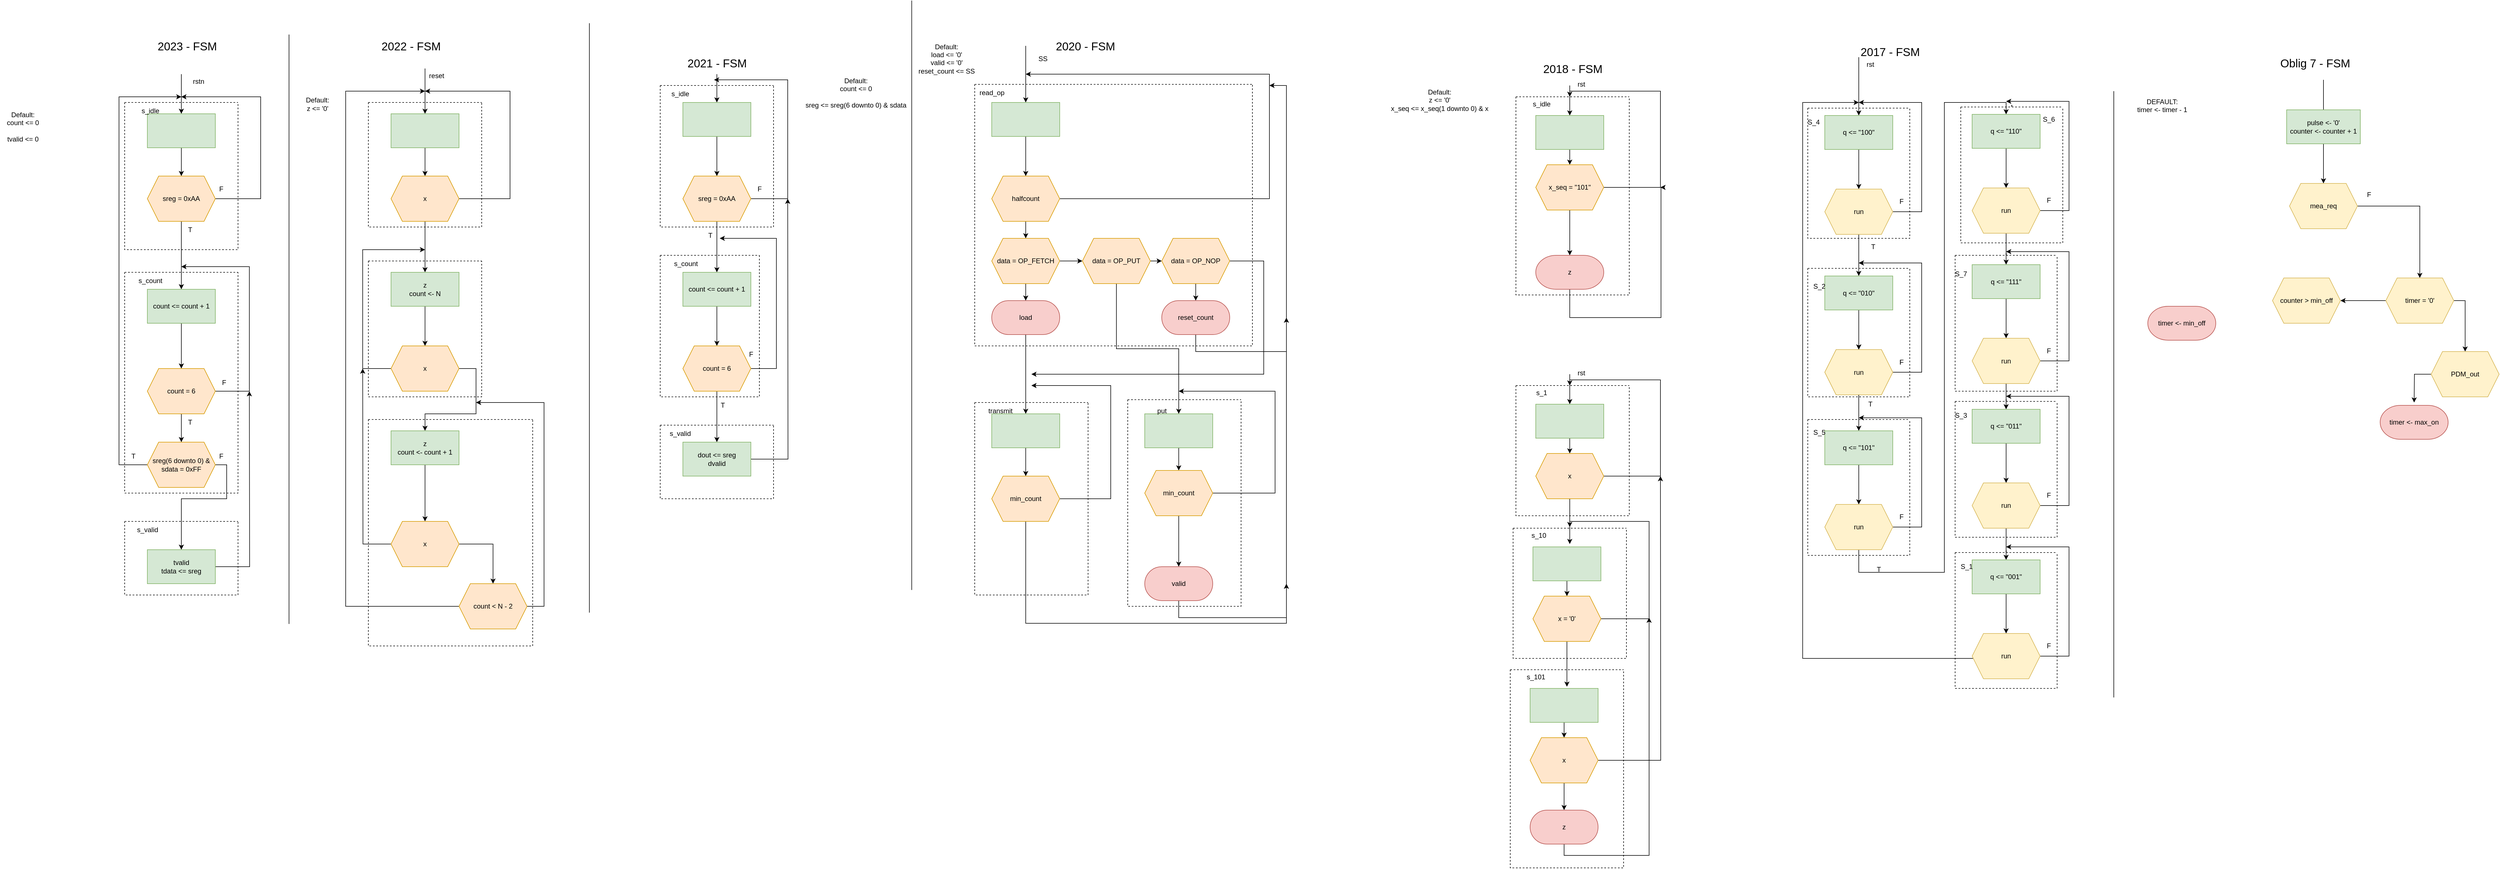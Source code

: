 <mxfile version="24.0.5" type="github" pages="2">
  <diagram name="ASM" id="z955y7qxM9y07f499SiW">
    <mxGraphModel dx="954" dy="1896" grid="1" gridSize="10" guides="1" tooltips="1" connect="1" arrows="1" fold="1" page="1" pageScale="1" pageWidth="827" pageHeight="1169" math="0" shadow="0">
      <root>
        <mxCell id="0" />
        <mxCell id="1" parent="0" />
        <mxCell id="O_epTvdXiK4w9YHE_06F-2" style="edgeStyle=orthogonalEdgeStyle;rounded=0;orthogonalLoop=1;jettySize=auto;html=1;startArrow=classic;startFill=1;endArrow=none;endFill=0;" parent="1" source="O_epTvdXiK4w9YHE_06F-1" edge="1">
          <mxGeometry relative="1" as="geometry">
            <mxPoint x="350" y="90" as="targetPoint" />
          </mxGeometry>
        </mxCell>
        <mxCell id="O_epTvdXiK4w9YHE_06F-5" style="edgeStyle=orthogonalEdgeStyle;rounded=0;orthogonalLoop=1;jettySize=auto;html=1;entryX=0.5;entryY=0;entryDx=0;entryDy=0;" parent="1" source="O_epTvdXiK4w9YHE_06F-1" target="O_epTvdXiK4w9YHE_06F-4" edge="1">
          <mxGeometry relative="1" as="geometry" />
        </mxCell>
        <mxCell id="O_epTvdXiK4w9YHE_06F-1" value="" style="rounded=0;whiteSpace=wrap;html=1;fillColor=#d5e8d4;strokeColor=#82b366;" parent="1" vertex="1">
          <mxGeometry x="290" y="160" width="120" height="60" as="geometry" />
        </mxCell>
        <mxCell id="O_epTvdXiK4w9YHE_06F-3" value="rstn" style="text;html=1;align=center;verticalAlign=middle;resizable=0;points=[];autosize=1;strokeColor=none;fillColor=none;" parent="1" vertex="1">
          <mxGeometry x="360" y="88" width="40" height="30" as="geometry" />
        </mxCell>
        <mxCell id="O_epTvdXiK4w9YHE_06F-6" style="edgeStyle=orthogonalEdgeStyle;rounded=0;orthogonalLoop=1;jettySize=auto;html=1;" parent="1" source="O_epTvdXiK4w9YHE_06F-4" edge="1">
          <mxGeometry relative="1" as="geometry">
            <mxPoint x="350" y="130" as="targetPoint" />
            <Array as="points">
              <mxPoint x="490" y="310" />
              <mxPoint x="490" y="130" />
            </Array>
          </mxGeometry>
        </mxCell>
        <mxCell id="O_epTvdXiK4w9YHE_06F-10" style="edgeStyle=orthogonalEdgeStyle;rounded=0;orthogonalLoop=1;jettySize=auto;html=1;entryX=0.5;entryY=0;entryDx=0;entryDy=0;" parent="1" source="O_epTvdXiK4w9YHE_06F-4" target="O_epTvdXiK4w9YHE_06F-8" edge="1">
          <mxGeometry relative="1" as="geometry" />
        </mxCell>
        <mxCell id="O_epTvdXiK4w9YHE_06F-4" value="sreg = 0xAA" style="shape=hexagon;perimeter=hexagonPerimeter2;whiteSpace=wrap;html=1;fixedSize=1;fillColor=#ffe6cc;strokeColor=#d79b00;" parent="1" vertex="1">
          <mxGeometry x="290" y="270" width="120" height="80" as="geometry" />
        </mxCell>
        <mxCell id="O_epTvdXiK4w9YHE_06F-7" value="F" style="text;html=1;align=center;verticalAlign=middle;resizable=0;points=[];autosize=1;strokeColor=none;fillColor=none;" parent="1" vertex="1">
          <mxGeometry x="405" y="278" width="30" height="30" as="geometry" />
        </mxCell>
        <mxCell id="O_epTvdXiK4w9YHE_06F-12" style="edgeStyle=orthogonalEdgeStyle;rounded=0;orthogonalLoop=1;jettySize=auto;html=1;entryX=0.5;entryY=0;entryDx=0;entryDy=0;" parent="1" source="O_epTvdXiK4w9YHE_06F-8" target="O_epTvdXiK4w9YHE_06F-9" edge="1">
          <mxGeometry relative="1" as="geometry" />
        </mxCell>
        <mxCell id="O_epTvdXiK4w9YHE_06F-8" value="count &amp;lt;= count + 1" style="rounded=0;whiteSpace=wrap;html=1;fillColor=#d5e8d4;strokeColor=#82b366;" parent="1" vertex="1">
          <mxGeometry x="290" y="470" width="120" height="60" as="geometry" />
        </mxCell>
        <mxCell id="O_epTvdXiK4w9YHE_06F-11" style="edgeStyle=orthogonalEdgeStyle;rounded=0;orthogonalLoop=1;jettySize=auto;html=1;" parent="1" source="O_epTvdXiK4w9YHE_06F-9" edge="1">
          <mxGeometry relative="1" as="geometry">
            <mxPoint x="350" y="430" as="targetPoint" />
            <Array as="points">
              <mxPoint x="470" y="650" />
              <mxPoint x="470" y="430" />
            </Array>
          </mxGeometry>
        </mxCell>
        <mxCell id="O_epTvdXiK4w9YHE_06F-16" style="edgeStyle=orthogonalEdgeStyle;rounded=0;orthogonalLoop=1;jettySize=auto;html=1;entryX=0.5;entryY=0;entryDx=0;entryDy=0;" parent="1" source="O_epTvdXiK4w9YHE_06F-9" target="O_epTvdXiK4w9YHE_06F-14" edge="1">
          <mxGeometry relative="1" as="geometry" />
        </mxCell>
        <mxCell id="O_epTvdXiK4w9YHE_06F-9" value="count = 6" style="shape=hexagon;perimeter=hexagonPerimeter2;whiteSpace=wrap;html=1;fixedSize=1;fillColor=#ffe6cc;strokeColor=#d79b00;" parent="1" vertex="1">
          <mxGeometry x="290" y="610" width="120" height="80" as="geometry" />
        </mxCell>
        <mxCell id="O_epTvdXiK4w9YHE_06F-13" value="&lt;div&gt;Default:&lt;/div&gt;&lt;div&gt;count &amp;lt;= 0&lt;br&gt;&lt;/div&gt;&lt;div&gt;&lt;br&gt;&lt;/div&gt;&lt;div&gt;tvalid &amp;lt;= 0&lt;br&gt;&lt;/div&gt;" style="text;html=1;align=center;verticalAlign=middle;resizable=0;points=[];autosize=1;strokeColor=none;fillColor=none;" parent="1" vertex="1">
          <mxGeometry x="30" y="148" width="80" height="70" as="geometry" />
        </mxCell>
        <mxCell id="O_epTvdXiK4w9YHE_06F-20" value="" style="edgeStyle=orthogonalEdgeStyle;rounded=0;orthogonalLoop=1;jettySize=auto;html=1;" parent="1" source="O_epTvdXiK4w9YHE_06F-14" target="O_epTvdXiK4w9YHE_06F-19" edge="1">
          <mxGeometry relative="1" as="geometry">
            <Array as="points">
              <mxPoint x="430" y="780" />
              <mxPoint x="430" y="840" />
              <mxPoint x="350" y="840" />
            </Array>
          </mxGeometry>
        </mxCell>
        <mxCell id="O_epTvdXiK4w9YHE_06F-23" style="edgeStyle=orthogonalEdgeStyle;rounded=0;orthogonalLoop=1;jettySize=auto;html=1;" parent="1" source="O_epTvdXiK4w9YHE_06F-14" edge="1">
          <mxGeometry relative="1" as="geometry">
            <mxPoint x="350" y="130" as="targetPoint" />
            <Array as="points">
              <mxPoint x="240" y="780" />
              <mxPoint x="240" y="130" />
            </Array>
          </mxGeometry>
        </mxCell>
        <mxCell id="O_epTvdXiK4w9YHE_06F-14" value="sreg(6 downto 0) &amp;amp; sdata = 0xFF" style="shape=hexagon;perimeter=hexagonPerimeter2;whiteSpace=wrap;html=1;fixedSize=1;fillColor=#ffe6cc;strokeColor=#d79b00;" parent="1" vertex="1">
          <mxGeometry x="290" y="740" width="120" height="80" as="geometry" />
        </mxCell>
        <mxCell id="O_epTvdXiK4w9YHE_06F-15" value="F" style="text;html=1;align=center;verticalAlign=middle;resizable=0;points=[];autosize=1;strokeColor=none;fillColor=none;" parent="1" vertex="1">
          <mxGeometry x="410" y="620" width="30" height="30" as="geometry" />
        </mxCell>
        <mxCell id="O_epTvdXiK4w9YHE_06F-21" style="edgeStyle=orthogonalEdgeStyle;rounded=0;orthogonalLoop=1;jettySize=auto;html=1;" parent="1" source="O_epTvdXiK4w9YHE_06F-19" edge="1">
          <mxGeometry relative="1" as="geometry">
            <mxPoint x="470" y="650" as="targetPoint" />
          </mxGeometry>
        </mxCell>
        <mxCell id="O_epTvdXiK4w9YHE_06F-19" value="&lt;div&gt;tvalid&lt;/div&gt;&lt;div&gt;tdata &amp;lt;= sreg&lt;br&gt;&lt;/div&gt;" style="whiteSpace=wrap;html=1;fillColor=#d5e8d4;strokeColor=#82b366;" parent="1" vertex="1">
          <mxGeometry x="290" y="930" width="120" height="60" as="geometry" />
        </mxCell>
        <mxCell id="O_epTvdXiK4w9YHE_06F-22" value="F" style="text;html=1;align=center;verticalAlign=middle;resizable=0;points=[];autosize=1;strokeColor=none;fillColor=none;" parent="1" vertex="1">
          <mxGeometry x="405" y="750" width="30" height="30" as="geometry" />
        </mxCell>
        <mxCell id="O_epTvdXiK4w9YHE_06F-24" value="" style="swimlane;startSize=0;dashed=1;" parent="1" vertex="1">
          <mxGeometry x="250" y="880" width="200" height="130" as="geometry" />
        </mxCell>
        <mxCell id="O_epTvdXiK4w9YHE_06F-32" value="s_valid" style="text;html=1;align=center;verticalAlign=middle;resizable=0;points=[];autosize=1;strokeColor=none;fillColor=none;" parent="O_epTvdXiK4w9YHE_06F-24" vertex="1">
          <mxGeometry x="10" width="60" height="30" as="geometry" />
        </mxCell>
        <mxCell id="O_epTvdXiK4w9YHE_06F-25" value="T" style="text;html=1;align=center;verticalAlign=middle;resizable=0;points=[];autosize=1;strokeColor=none;fillColor=none;" parent="1" vertex="1">
          <mxGeometry x="250" y="750" width="30" height="30" as="geometry" />
        </mxCell>
        <mxCell id="O_epTvdXiK4w9YHE_06F-26" value="T" style="text;html=1;align=center;verticalAlign=middle;resizable=0;points=[];autosize=1;strokeColor=none;fillColor=none;" parent="1" vertex="1">
          <mxGeometry x="350" y="690" width="30" height="30" as="geometry" />
        </mxCell>
        <mxCell id="O_epTvdXiK4w9YHE_06F-27" value="T" style="text;html=1;align=center;verticalAlign=middle;resizable=0;points=[];autosize=1;strokeColor=none;fillColor=none;" parent="1" vertex="1">
          <mxGeometry x="350" y="350" width="30" height="30" as="geometry" />
        </mxCell>
        <mxCell id="O_epTvdXiK4w9YHE_06F-28" value="" style="swimlane;startSize=0;dashed=1;" parent="1" vertex="1">
          <mxGeometry x="250" y="440" width="200" height="390" as="geometry" />
        </mxCell>
        <mxCell id="O_epTvdXiK4w9YHE_06F-31" value="s_count" style="text;html=1;align=center;verticalAlign=middle;resizable=0;points=[];autosize=1;strokeColor=none;fillColor=none;" parent="O_epTvdXiK4w9YHE_06F-28" vertex="1">
          <mxGeometry x="10" width="70" height="30" as="geometry" />
        </mxCell>
        <mxCell id="O_epTvdXiK4w9YHE_06F-29" value="" style="swimlane;startSize=0;dashed=1;" parent="1" vertex="1">
          <mxGeometry x="250" y="140" width="200" height="260" as="geometry" />
        </mxCell>
        <mxCell id="O_epTvdXiK4w9YHE_06F-30" value="s_idle" style="text;html=1;align=center;verticalAlign=middle;resizable=0;points=[];autosize=1;strokeColor=none;fillColor=none;" parent="O_epTvdXiK4w9YHE_06F-29" vertex="1">
          <mxGeometry x="20" width="50" height="30" as="geometry" />
        </mxCell>
        <mxCell id="O_epTvdXiK4w9YHE_06F-33" value="&lt;font style=&quot;font-size: 20px;&quot;&gt;2023 - FSM&lt;br&gt;&lt;/font&gt;" style="text;html=1;align=center;verticalAlign=middle;resizable=0;points=[];autosize=1;strokeColor=none;fillColor=none;" parent="1" vertex="1">
          <mxGeometry x="295" y="20" width="130" height="40" as="geometry" />
        </mxCell>
        <mxCell id="O_epTvdXiK4w9YHE_06F-34" value="&lt;font style=&quot;font-size: 20px;&quot;&gt;2022 - FSM&lt;br&gt;&lt;/font&gt;" style="text;html=1;align=center;verticalAlign=middle;resizable=0;points=[];autosize=1;strokeColor=none;fillColor=none;" parent="1" vertex="1">
          <mxGeometry x="690" y="20" width="130" height="40" as="geometry" />
        </mxCell>
        <mxCell id="O_epTvdXiK4w9YHE_06F-36" style="edgeStyle=orthogonalEdgeStyle;rounded=0;orthogonalLoop=1;jettySize=auto;html=1;startArrow=classic;startFill=1;endArrow=none;endFill=0;" parent="1" source="O_epTvdXiK4w9YHE_06F-35" edge="1">
          <mxGeometry relative="1" as="geometry">
            <mxPoint x="780" y="80" as="targetPoint" />
          </mxGeometry>
        </mxCell>
        <mxCell id="O_epTvdXiK4w9YHE_06F-38" style="edgeStyle=orthogonalEdgeStyle;rounded=0;orthogonalLoop=1;jettySize=auto;html=1;entryX=0.5;entryY=0;entryDx=0;entryDy=0;" parent="1" source="O_epTvdXiK4w9YHE_06F-35" target="O_epTvdXiK4w9YHE_06F-37" edge="1">
          <mxGeometry relative="1" as="geometry" />
        </mxCell>
        <mxCell id="O_epTvdXiK4w9YHE_06F-35" value="" style="rounded=0;whiteSpace=wrap;html=1;fillColor=#d5e8d4;strokeColor=#82b366;" parent="1" vertex="1">
          <mxGeometry x="720" y="160" width="120" height="60" as="geometry" />
        </mxCell>
        <mxCell id="O_epTvdXiK4w9YHE_06F-40" style="edgeStyle=orthogonalEdgeStyle;rounded=0;orthogonalLoop=1;jettySize=auto;html=1;" parent="1" source="O_epTvdXiK4w9YHE_06F-37" edge="1">
          <mxGeometry relative="1" as="geometry">
            <mxPoint x="780" y="120" as="targetPoint" />
            <Array as="points">
              <mxPoint x="930" y="310" />
              <mxPoint x="930" y="120" />
            </Array>
          </mxGeometry>
        </mxCell>
        <mxCell id="O_epTvdXiK4w9YHE_06F-43" value="" style="edgeStyle=orthogonalEdgeStyle;rounded=0;orthogonalLoop=1;jettySize=auto;html=1;" parent="1" source="O_epTvdXiK4w9YHE_06F-37" target="O_epTvdXiK4w9YHE_06F-42" edge="1">
          <mxGeometry relative="1" as="geometry" />
        </mxCell>
        <mxCell id="O_epTvdXiK4w9YHE_06F-37" value="x" style="shape=hexagon;perimeter=hexagonPerimeter2;whiteSpace=wrap;html=1;fixedSize=1;fillColor=#ffe6cc;strokeColor=#d79b00;" parent="1" vertex="1">
          <mxGeometry x="720" y="270" width="120" height="80" as="geometry" />
        </mxCell>
        <mxCell id="O_epTvdXiK4w9YHE_06F-39" value="" style="endArrow=none;html=1;rounded=0;" parent="1" edge="1">
          <mxGeometry width="50" height="50" relative="1" as="geometry">
            <mxPoint x="540" y="1061.176" as="sourcePoint" />
            <mxPoint x="540" y="20" as="targetPoint" />
          </mxGeometry>
        </mxCell>
        <mxCell id="O_epTvdXiK4w9YHE_06F-45" value="" style="edgeStyle=orthogonalEdgeStyle;rounded=0;orthogonalLoop=1;jettySize=auto;html=1;" parent="1" source="O_epTvdXiK4w9YHE_06F-42" target="O_epTvdXiK4w9YHE_06F-44" edge="1">
          <mxGeometry relative="1" as="geometry" />
        </mxCell>
        <mxCell id="O_epTvdXiK4w9YHE_06F-42" value="z&lt;br&gt;&lt;div&gt;count &amp;lt;- N&lt;br&gt;&lt;/div&gt;" style="whiteSpace=wrap;html=1;fillColor=#d5e8d4;strokeColor=#82b366;" parent="1" vertex="1">
          <mxGeometry x="720" y="440" width="120" height="60" as="geometry" />
        </mxCell>
        <mxCell id="O_epTvdXiK4w9YHE_06F-48" style="edgeStyle=orthogonalEdgeStyle;rounded=0;orthogonalLoop=1;jettySize=auto;html=1;" parent="1" source="O_epTvdXiK4w9YHE_06F-44" edge="1">
          <mxGeometry relative="1" as="geometry">
            <mxPoint x="780" y="400" as="targetPoint" />
            <Array as="points">
              <mxPoint x="670" y="610" />
              <mxPoint x="670" y="400" />
            </Array>
          </mxGeometry>
        </mxCell>
        <mxCell id="O_epTvdXiK4w9YHE_06F-50" value="" style="edgeStyle=orthogonalEdgeStyle;rounded=0;orthogonalLoop=1;jettySize=auto;html=1;" parent="1" source="O_epTvdXiK4w9YHE_06F-44" target="O_epTvdXiK4w9YHE_06F-49" edge="1">
          <mxGeometry relative="1" as="geometry">
            <Array as="points">
              <mxPoint x="870" y="610" />
              <mxPoint x="870" y="690" />
              <mxPoint x="780" y="690" />
            </Array>
          </mxGeometry>
        </mxCell>
        <mxCell id="O_epTvdXiK4w9YHE_06F-44" value="x" style="shape=hexagon;perimeter=hexagonPerimeter2;whiteSpace=wrap;html=1;fixedSize=1;fillColor=#ffe6cc;strokeColor=#d79b00;" parent="1" vertex="1">
          <mxGeometry x="720" y="570" width="120" height="80" as="geometry" />
        </mxCell>
        <mxCell id="O_epTvdXiK4w9YHE_06F-46" value="&lt;div&gt;Default:&lt;/div&gt;&lt;div&gt;z &amp;lt;= &#39;0&#39;&lt;br&gt;&lt;/div&gt;" style="text;html=1;align=center;verticalAlign=middle;resizable=0;points=[];autosize=1;strokeColor=none;fillColor=none;" parent="1" vertex="1">
          <mxGeometry x="560" y="123" width="60" height="40" as="geometry" />
        </mxCell>
        <mxCell id="O_epTvdXiK4w9YHE_06F-58" value="" style="edgeStyle=orthogonalEdgeStyle;rounded=0;orthogonalLoop=1;jettySize=auto;html=1;" parent="1" source="O_epTvdXiK4w9YHE_06F-49" target="O_epTvdXiK4w9YHE_06F-57" edge="1">
          <mxGeometry relative="1" as="geometry" />
        </mxCell>
        <mxCell id="O_epTvdXiK4w9YHE_06F-49" value="&lt;div&gt;z&lt;/div&gt;&lt;div&gt;count &amp;lt;- count + 1&lt;br&gt;&lt;/div&gt;" style="whiteSpace=wrap;html=1;fillColor=#d5e8d4;strokeColor=#82b366;" parent="1" vertex="1">
          <mxGeometry x="720" y="720" width="120" height="60" as="geometry" />
        </mxCell>
        <mxCell id="O_epTvdXiK4w9YHE_06F-52" value="" style="swimlane;startSize=0;dashed=1;" parent="1" vertex="1">
          <mxGeometry x="680" y="700" width="290" height="400" as="geometry" />
        </mxCell>
        <mxCell id="O_epTvdXiK4w9YHE_06F-60" value="" style="edgeStyle=orthogonalEdgeStyle;rounded=0;orthogonalLoop=1;jettySize=auto;html=1;" parent="O_epTvdXiK4w9YHE_06F-52" source="O_epTvdXiK4w9YHE_06F-57" target="O_epTvdXiK4w9YHE_06F-59" edge="1">
          <mxGeometry relative="1" as="geometry">
            <Array as="points">
              <mxPoint x="220" y="220" />
            </Array>
          </mxGeometry>
        </mxCell>
        <mxCell id="O_epTvdXiK4w9YHE_06F-63" style="edgeStyle=orthogonalEdgeStyle;rounded=0;orthogonalLoop=1;jettySize=auto;html=1;" parent="O_epTvdXiK4w9YHE_06F-52" source="O_epTvdXiK4w9YHE_06F-57" edge="1">
          <mxGeometry relative="1" as="geometry">
            <mxPoint x="-10" y="-90" as="targetPoint" />
          </mxGeometry>
        </mxCell>
        <mxCell id="O_epTvdXiK4w9YHE_06F-57" value="x" style="shape=hexagon;perimeter=hexagonPerimeter2;whiteSpace=wrap;html=1;fixedSize=1;fillColor=#ffe6cc;strokeColor=#d79b00;" parent="O_epTvdXiK4w9YHE_06F-52" vertex="1">
          <mxGeometry x="40" y="180" width="120" height="80" as="geometry" />
        </mxCell>
        <mxCell id="O_epTvdXiK4w9YHE_06F-61" style="edgeStyle=orthogonalEdgeStyle;rounded=0;orthogonalLoop=1;jettySize=auto;html=1;" parent="O_epTvdXiK4w9YHE_06F-52" source="O_epTvdXiK4w9YHE_06F-59" edge="1">
          <mxGeometry relative="1" as="geometry">
            <mxPoint x="100" y="-580" as="targetPoint" />
            <Array as="points">
              <mxPoint x="-40" y="330" />
              <mxPoint x="-40" y="-580" />
            </Array>
          </mxGeometry>
        </mxCell>
        <mxCell id="O_epTvdXiK4w9YHE_06F-64" style="edgeStyle=orthogonalEdgeStyle;rounded=0;orthogonalLoop=1;jettySize=auto;html=1;" parent="O_epTvdXiK4w9YHE_06F-52" source="O_epTvdXiK4w9YHE_06F-59" edge="1">
          <mxGeometry relative="1" as="geometry">
            <mxPoint x="190" y="-30" as="targetPoint" />
            <Array as="points">
              <mxPoint x="310" y="330" />
              <mxPoint x="310" y="-30" />
            </Array>
          </mxGeometry>
        </mxCell>
        <mxCell id="O_epTvdXiK4w9YHE_06F-59" value="count &amp;lt; N - 2" style="shape=hexagon;perimeter=hexagonPerimeter2;whiteSpace=wrap;html=1;fixedSize=1;fillColor=#ffe6cc;strokeColor=#d79b00;" parent="O_epTvdXiK4w9YHE_06F-52" vertex="1">
          <mxGeometry x="160" y="290" width="120" height="80" as="geometry" />
        </mxCell>
        <mxCell id="O_epTvdXiK4w9YHE_06F-53" value="" style="swimlane;startSize=0;dashed=1;" parent="1" vertex="1">
          <mxGeometry x="680" y="420" width="200" height="240" as="geometry" />
        </mxCell>
        <mxCell id="O_epTvdXiK4w9YHE_06F-54" value="" style="swimlane;startSize=0;dashed=1;" parent="1" vertex="1">
          <mxGeometry x="680" y="140" width="200" height="220" as="geometry" />
        </mxCell>
        <mxCell id="O_epTvdXiK4w9YHE_06F-65" value="" style="endArrow=none;html=1;rounded=0;" parent="1" edge="1">
          <mxGeometry width="50" height="50" relative="1" as="geometry">
            <mxPoint x="1070" y="1041.18" as="sourcePoint" />
            <mxPoint x="1070" y="0.004" as="targetPoint" />
          </mxGeometry>
        </mxCell>
        <mxCell id="O_epTvdXiK4w9YHE_06F-66" value="&lt;font style=&quot;font-size: 20px;&quot;&gt;2021 - FSM&lt;br&gt;&lt;/font&gt;" style="text;html=1;align=center;verticalAlign=middle;resizable=0;points=[];autosize=1;strokeColor=none;fillColor=none;" parent="1" vertex="1">
          <mxGeometry x="1230" y="50" width="130" height="40" as="geometry" />
        </mxCell>
        <mxCell id="O_epTvdXiK4w9YHE_06F-68" value="" style="edgeStyle=orthogonalEdgeStyle;rounded=0;orthogonalLoop=1;jettySize=auto;html=1;startArrow=classic;startFill=1;endArrow=none;endFill=0;" parent="1" source="O_epTvdXiK4w9YHE_06F-67" target="O_epTvdXiK4w9YHE_06F-66" edge="1">
          <mxGeometry relative="1" as="geometry" />
        </mxCell>
        <mxCell id="O_epTvdXiK4w9YHE_06F-70" value="" style="edgeStyle=orthogonalEdgeStyle;rounded=0;orthogonalLoop=1;jettySize=auto;html=1;" parent="1" source="O_epTvdXiK4w9YHE_06F-67" target="O_epTvdXiK4w9YHE_06F-69" edge="1">
          <mxGeometry relative="1" as="geometry" />
        </mxCell>
        <mxCell id="O_epTvdXiK4w9YHE_06F-67" value="" style="rounded=0;whiteSpace=wrap;html=1;fillColor=#d5e8d4;strokeColor=#82b366;" parent="1" vertex="1">
          <mxGeometry x="1235" y="140" width="120" height="60" as="geometry" />
        </mxCell>
        <mxCell id="O_epTvdXiK4w9YHE_06F-71" style="edgeStyle=orthogonalEdgeStyle;rounded=0;orthogonalLoop=1;jettySize=auto;html=1;" parent="1" source="O_epTvdXiK4w9YHE_06F-69" edge="1">
          <mxGeometry relative="1" as="geometry">
            <mxPoint x="1290" y="100" as="targetPoint" />
            <Array as="points">
              <mxPoint x="1420" y="310" />
              <mxPoint x="1420" y="100" />
              <mxPoint x="1295" y="100" />
            </Array>
          </mxGeometry>
        </mxCell>
        <mxCell id="O_epTvdXiK4w9YHE_06F-73" value="" style="edgeStyle=orthogonalEdgeStyle;rounded=0;orthogonalLoop=1;jettySize=auto;html=1;" parent="1" source="O_epTvdXiK4w9YHE_06F-69" target="O_epTvdXiK4w9YHE_06F-72" edge="1">
          <mxGeometry relative="1" as="geometry" />
        </mxCell>
        <mxCell id="O_epTvdXiK4w9YHE_06F-69" value="sreg = 0xAA" style="shape=hexagon;perimeter=hexagonPerimeter2;whiteSpace=wrap;html=1;fixedSize=1;fillColor=#ffe6cc;strokeColor=#d79b00;rounded=0;" parent="1" vertex="1">
          <mxGeometry x="1235" y="270" width="120" height="80" as="geometry" />
        </mxCell>
        <mxCell id="O_epTvdXiK4w9YHE_06F-76" value="" style="edgeStyle=orthogonalEdgeStyle;rounded=0;orthogonalLoop=1;jettySize=auto;html=1;" parent="1" source="O_epTvdXiK4w9YHE_06F-72" target="O_epTvdXiK4w9YHE_06F-75" edge="1">
          <mxGeometry relative="1" as="geometry" />
        </mxCell>
        <mxCell id="O_epTvdXiK4w9YHE_06F-72" value="count &amp;lt;= count + 1" style="rounded=0;whiteSpace=wrap;html=1;fillColor=#d5e8d4;strokeColor=#82b366;" parent="1" vertex="1">
          <mxGeometry x="1235" y="440" width="120" height="60" as="geometry" />
        </mxCell>
        <mxCell id="O_epTvdXiK4w9YHE_06F-74" value="&lt;div&gt;Default:&lt;/div&gt;&lt;div&gt;count &amp;lt;= 0&lt;br&gt;&lt;/div&gt;&lt;div&gt;&lt;br&gt;&lt;/div&gt;&lt;div&gt;sreg &amp;lt;= sreg(6 downto 0) &amp;amp; sdata&lt;br&gt;&lt;/div&gt;" style="text;html=1;align=center;verticalAlign=middle;resizable=0;points=[];autosize=1;strokeColor=none;fillColor=none;" parent="1" vertex="1">
          <mxGeometry x="1440" y="88" width="200" height="70" as="geometry" />
        </mxCell>
        <mxCell id="O_epTvdXiK4w9YHE_06F-79" value="" style="edgeStyle=orthogonalEdgeStyle;rounded=0;orthogonalLoop=1;jettySize=auto;html=1;" parent="1" source="O_epTvdXiK4w9YHE_06F-75" target="O_epTvdXiK4w9YHE_06F-78" edge="1">
          <mxGeometry relative="1" as="geometry" />
        </mxCell>
        <mxCell id="O_epTvdXiK4w9YHE_06F-87" style="edgeStyle=orthogonalEdgeStyle;rounded=0;orthogonalLoop=1;jettySize=auto;html=1;" parent="1" source="O_epTvdXiK4w9YHE_06F-75" edge="1">
          <mxGeometry relative="1" as="geometry">
            <mxPoint x="1300" y="380" as="targetPoint" />
            <Array as="points">
              <mxPoint x="1400" y="610" />
              <mxPoint x="1400" y="380" />
            </Array>
          </mxGeometry>
        </mxCell>
        <mxCell id="O_epTvdXiK4w9YHE_06F-75" value="count = 6" style="shape=hexagon;perimeter=hexagonPerimeter2;whiteSpace=wrap;html=1;fixedSize=1;fillColor=#ffe6cc;strokeColor=#d79b00;rounded=0;" parent="1" vertex="1">
          <mxGeometry x="1235" y="570" width="120" height="80" as="geometry" />
        </mxCell>
        <mxCell id="O_epTvdXiK4w9YHE_06F-80" style="edgeStyle=orthogonalEdgeStyle;rounded=0;orthogonalLoop=1;jettySize=auto;html=1;" parent="1" source="O_epTvdXiK4w9YHE_06F-78" edge="1">
          <mxGeometry relative="1" as="geometry">
            <mxPoint x="1420" y="310" as="targetPoint" />
          </mxGeometry>
        </mxCell>
        <mxCell id="O_epTvdXiK4w9YHE_06F-78" value="&lt;div&gt;dout &amp;lt;= sreg&lt;/div&gt;&lt;div&gt;dvalid &lt;br&gt;&lt;/div&gt;" style="whiteSpace=wrap;html=1;fillColor=#d5e8d4;strokeColor=#82b366;rounded=0;" parent="1" vertex="1">
          <mxGeometry x="1235" y="740" width="120" height="60" as="geometry" />
        </mxCell>
        <mxCell id="O_epTvdXiK4w9YHE_06F-81" value="" style="swimlane;startSize=0;dashed=1;" parent="1" vertex="1">
          <mxGeometry x="1195" y="110" width="200" height="250" as="geometry" />
        </mxCell>
        <mxCell id="O_epTvdXiK4w9YHE_06F-84" value="s_idle" style="text;html=1;align=center;verticalAlign=middle;resizable=0;points=[];autosize=1;strokeColor=none;fillColor=none;" parent="O_epTvdXiK4w9YHE_06F-81" vertex="1">
          <mxGeometry x="10" width="50" height="30" as="geometry" />
        </mxCell>
        <mxCell id="O_epTvdXiK4w9YHE_06F-88" value="F" style="text;html=1;align=center;verticalAlign=middle;resizable=0;points=[];autosize=1;strokeColor=none;fillColor=none;" parent="O_epTvdXiK4w9YHE_06F-81" vertex="1">
          <mxGeometry x="160" y="168" width="30" height="30" as="geometry" />
        </mxCell>
        <mxCell id="O_epTvdXiK4w9YHE_06F-82" value="" style="swimlane;startSize=0;dashed=1;" parent="1" vertex="1">
          <mxGeometry x="1195" y="410" width="175" height="250" as="geometry" />
        </mxCell>
        <mxCell id="O_epTvdXiK4w9YHE_06F-85" value="s_count" style="text;html=1;align=center;verticalAlign=middle;resizable=0;points=[];autosize=1;strokeColor=none;fillColor=none;" parent="O_epTvdXiK4w9YHE_06F-82" vertex="1">
          <mxGeometry x="10" width="70" height="30" as="geometry" />
        </mxCell>
        <mxCell id="O_epTvdXiK4w9YHE_06F-89" value="F" style="text;html=1;align=center;verticalAlign=middle;resizable=0;points=[];autosize=1;strokeColor=none;fillColor=none;" parent="O_epTvdXiK4w9YHE_06F-82" vertex="1">
          <mxGeometry x="145" y="160" width="30" height="30" as="geometry" />
        </mxCell>
        <mxCell id="O_epTvdXiK4w9YHE_06F-83" value="" style="swimlane;startSize=0;dashed=1;" parent="1" vertex="1">
          <mxGeometry x="1195" y="710" width="200" height="130" as="geometry" />
        </mxCell>
        <mxCell id="O_epTvdXiK4w9YHE_06F-86" value="s_valid" style="text;html=1;align=center;verticalAlign=middle;resizable=0;points=[];autosize=1;strokeColor=none;fillColor=none;" parent="O_epTvdXiK4w9YHE_06F-83" vertex="1">
          <mxGeometry x="5" width="60" height="30" as="geometry" />
        </mxCell>
        <mxCell id="O_epTvdXiK4w9YHE_06F-90" value="T" style="text;html=1;align=center;verticalAlign=middle;resizable=0;points=[];autosize=1;strokeColor=none;fillColor=none;" parent="1" vertex="1">
          <mxGeometry x="1290" y="660" width="30" height="30" as="geometry" />
        </mxCell>
        <mxCell id="O_epTvdXiK4w9YHE_06F-91" value="T" style="text;html=1;align=center;verticalAlign=middle;resizable=0;points=[];autosize=1;strokeColor=none;fillColor=none;" parent="1" vertex="1">
          <mxGeometry x="1267.5" y="360" width="30" height="30" as="geometry" />
        </mxCell>
        <mxCell id="O_epTvdXiK4w9YHE_06F-92" value="" style="endArrow=none;html=1;rounded=0;" parent="1" edge="1">
          <mxGeometry width="50" height="50" relative="1" as="geometry">
            <mxPoint x="1638.82" y="1001.18" as="sourcePoint" />
            <mxPoint x="1638.82" y="-39.996" as="targetPoint" />
          </mxGeometry>
        </mxCell>
        <mxCell id="O_epTvdXiK4w9YHE_06F-94" style="edgeStyle=orthogonalEdgeStyle;rounded=0;orthogonalLoop=1;jettySize=auto;html=1;startArrow=classic;startFill=1;endArrow=none;endFill=0;" parent="1" source="O_epTvdXiK4w9YHE_06F-93" edge="1">
          <mxGeometry relative="1" as="geometry">
            <mxPoint x="1840" y="40" as="targetPoint" />
          </mxGeometry>
        </mxCell>
        <mxCell id="O_epTvdXiK4w9YHE_06F-98" value="" style="edgeStyle=orthogonalEdgeStyle;rounded=0;orthogonalLoop=1;jettySize=auto;html=1;" parent="1" source="O_epTvdXiK4w9YHE_06F-93" target="O_epTvdXiK4w9YHE_06F-97" edge="1">
          <mxGeometry relative="1" as="geometry" />
        </mxCell>
        <mxCell id="O_epTvdXiK4w9YHE_06F-93" value="" style="rounded=0;whiteSpace=wrap;html=1;fillColor=#d5e8d4;strokeColor=#82b366;" parent="1" vertex="1">
          <mxGeometry x="1780" y="140" width="120" height="60" as="geometry" />
        </mxCell>
        <mxCell id="O_epTvdXiK4w9YHE_06F-95" value="read_op" style="text;html=1;align=center;verticalAlign=middle;resizable=0;points=[];autosize=1;strokeColor=none;fillColor=none;" parent="1" vertex="1">
          <mxGeometry x="1745" y="108" width="70" height="30" as="geometry" />
        </mxCell>
        <mxCell id="O_epTvdXiK4w9YHE_06F-96" value="&lt;div&gt;Default:&lt;/div&gt;&lt;div&gt;load &amp;lt;= &#39;0&#39;&lt;/div&gt;&lt;div&gt;valid &amp;lt;= &#39;0&#39;&lt;/div&gt;&lt;div&gt;reset_count &amp;lt;= SS&lt;/div&gt;&lt;div&gt;&lt;br&gt;&lt;/div&gt;" style="text;html=1;align=center;verticalAlign=middle;resizable=0;points=[];autosize=1;strokeColor=none;fillColor=none;" parent="1" vertex="1">
          <mxGeometry x="1640" y="25" width="120" height="90" as="geometry" />
        </mxCell>
        <mxCell id="O_epTvdXiK4w9YHE_06F-102" value="" style="edgeStyle=orthogonalEdgeStyle;rounded=0;orthogonalLoop=1;jettySize=auto;html=1;" parent="1" source="O_epTvdXiK4w9YHE_06F-97" target="O_epTvdXiK4w9YHE_06F-101" edge="1">
          <mxGeometry relative="1" as="geometry" />
        </mxCell>
        <mxCell id="O_epTvdXiK4w9YHE_06F-108" style="edgeStyle=orthogonalEdgeStyle;rounded=0;orthogonalLoop=1;jettySize=auto;html=1;" parent="1" source="O_epTvdXiK4w9YHE_06F-97" edge="1">
          <mxGeometry relative="1" as="geometry">
            <mxPoint x="1840" y="90" as="targetPoint" />
            <Array as="points">
              <mxPoint x="2270" y="310" />
              <mxPoint x="2270" y="90" />
            </Array>
          </mxGeometry>
        </mxCell>
        <mxCell id="O_epTvdXiK4w9YHE_06F-97" value="halfcount " style="shape=hexagon;perimeter=hexagonPerimeter2;whiteSpace=wrap;html=1;fixedSize=1;fillColor=#ffe6cc;strokeColor=#d79b00;rounded=0;" parent="1" vertex="1">
          <mxGeometry x="1780" y="270" width="120" height="80" as="geometry" />
        </mxCell>
        <mxCell id="O_epTvdXiK4w9YHE_06F-121" value="" style="edgeStyle=orthogonalEdgeStyle;rounded=0;orthogonalLoop=1;jettySize=auto;html=1;" parent="1" source="O_epTvdXiK4w9YHE_06F-99" target="O_epTvdXiK4w9YHE_06F-120" edge="1">
          <mxGeometry relative="1" as="geometry" />
        </mxCell>
        <mxCell id="O_epTvdXiK4w9YHE_06F-99" value="load " style="whiteSpace=wrap;html=1;fillColor=#f8cecc;strokeColor=#b85450;rounded=1;arcSize=50;" parent="1" vertex="1">
          <mxGeometry x="1780" y="490" width="120" height="60" as="geometry" />
        </mxCell>
        <mxCell id="O_epTvdXiK4w9YHE_06F-103" style="edgeStyle=orthogonalEdgeStyle;rounded=0;orthogonalLoop=1;jettySize=auto;html=1;entryX=0.5;entryY=0;entryDx=0;entryDy=0;" parent="1" source="O_epTvdXiK4w9YHE_06F-101" target="O_epTvdXiK4w9YHE_06F-99" edge="1">
          <mxGeometry relative="1" as="geometry" />
        </mxCell>
        <mxCell id="O_epTvdXiK4w9YHE_06F-113" style="edgeStyle=orthogonalEdgeStyle;rounded=0;orthogonalLoop=1;jettySize=auto;html=1;entryX=0;entryY=0.5;entryDx=0;entryDy=0;" parent="1" source="O_epTvdXiK4w9YHE_06F-101" target="O_epTvdXiK4w9YHE_06F-111" edge="1">
          <mxGeometry relative="1" as="geometry" />
        </mxCell>
        <mxCell id="O_epTvdXiK4w9YHE_06F-101" value="data = OP_FETCH" style="shape=hexagon;perimeter=hexagonPerimeter2;whiteSpace=wrap;html=1;fixedSize=1;fillColor=#ffe6cc;strokeColor=#d79b00;rounded=0;" parent="1" vertex="1">
          <mxGeometry x="1780" y="380" width="120" height="80" as="geometry" />
        </mxCell>
        <mxCell id="O_epTvdXiK4w9YHE_06F-107" value="" style="edgeStyle=orthogonalEdgeStyle;rounded=0;orthogonalLoop=1;jettySize=auto;html=1;" parent="1" source="O_epTvdXiK4w9YHE_06F-104" target="O_epTvdXiK4w9YHE_06F-106" edge="1">
          <mxGeometry relative="1" as="geometry" />
        </mxCell>
        <mxCell id="O_epTvdXiK4w9YHE_06F-119" style="edgeStyle=orthogonalEdgeStyle;rounded=0;orthogonalLoop=1;jettySize=auto;html=1;" parent="1" source="O_epTvdXiK4w9YHE_06F-104" edge="1">
          <mxGeometry relative="1" as="geometry">
            <mxPoint x="1850" y="620" as="targetPoint" />
            <Array as="points">
              <mxPoint x="2260" y="420" />
              <mxPoint x="2260" y="620" />
            </Array>
          </mxGeometry>
        </mxCell>
        <mxCell id="O_epTvdXiK4w9YHE_06F-104" value="data = OP_NOP" style="shape=hexagon;perimeter=hexagonPerimeter2;whiteSpace=wrap;html=1;fixedSize=1;fillColor=#ffe6cc;strokeColor=#d79b00;rounded=0;" parent="1" vertex="1">
          <mxGeometry x="2080" y="380" width="120" height="80" as="geometry" />
        </mxCell>
        <mxCell id="O_epTvdXiK4w9YHE_06F-109" style="edgeStyle=orthogonalEdgeStyle;rounded=0;orthogonalLoop=1;jettySize=auto;html=1;" parent="1" source="O_epTvdXiK4w9YHE_06F-106" edge="1">
          <mxGeometry relative="1" as="geometry">
            <mxPoint x="2270" y="110" as="targetPoint" />
            <Array as="points">
              <mxPoint x="2140" y="580" />
              <mxPoint x="2300" y="580" />
              <mxPoint x="2300" y="110" />
            </Array>
          </mxGeometry>
        </mxCell>
        <mxCell id="O_epTvdXiK4w9YHE_06F-106" value="reset_count" style="rounded=1;whiteSpace=wrap;html=1;fillColor=#f8cecc;strokeColor=#b85450;arcSize=50;" parent="1" vertex="1">
          <mxGeometry x="2080" y="490" width="120" height="60" as="geometry" />
        </mxCell>
        <mxCell id="O_epTvdXiK4w9YHE_06F-114" style="edgeStyle=orthogonalEdgeStyle;rounded=0;orthogonalLoop=1;jettySize=auto;html=1;exitX=1;exitY=0.5;exitDx=0;exitDy=0;entryX=0;entryY=0.5;entryDx=0;entryDy=0;" parent="1" source="O_epTvdXiK4w9YHE_06F-111" target="O_epTvdXiK4w9YHE_06F-104" edge="1">
          <mxGeometry relative="1" as="geometry" />
        </mxCell>
        <mxCell id="O_epTvdXiK4w9YHE_06F-117" value="" style="edgeStyle=orthogonalEdgeStyle;rounded=0;orthogonalLoop=1;jettySize=auto;html=1;" parent="1" source="O_epTvdXiK4w9YHE_06F-111" target="O_epTvdXiK4w9YHE_06F-116" edge="1">
          <mxGeometry relative="1" as="geometry" />
        </mxCell>
        <mxCell id="O_epTvdXiK4w9YHE_06F-111" value="data = OP_PUT" style="shape=hexagon;perimeter=hexagonPerimeter2;whiteSpace=wrap;html=1;fixedSize=1;fillColor=#ffe6cc;strokeColor=#d79b00;rounded=0;" parent="1" vertex="1">
          <mxGeometry x="1940" y="380" width="120" height="80" as="geometry" />
        </mxCell>
        <mxCell id="O_epTvdXiK4w9YHE_06F-125" value="" style="edgeStyle=orthogonalEdgeStyle;rounded=0;orthogonalLoop=1;jettySize=auto;html=1;" parent="1" source="O_epTvdXiK4w9YHE_06F-116" target="O_epTvdXiK4w9YHE_06F-124" edge="1">
          <mxGeometry relative="1" as="geometry" />
        </mxCell>
        <mxCell id="O_epTvdXiK4w9YHE_06F-116" value="" style="rounded=0;whiteSpace=wrap;html=1;fillColor=#d5e8d4;strokeColor=#82b366;" parent="1" vertex="1">
          <mxGeometry x="2050" y="690" width="120" height="60" as="geometry" />
        </mxCell>
        <mxCell id="O_epTvdXiK4w9YHE_06F-118" value="put" style="text;html=1;align=center;verticalAlign=middle;resizable=0;points=[];autosize=1;strokeColor=none;fillColor=none;" parent="1" vertex="1">
          <mxGeometry x="2060" y="670" width="40" height="30" as="geometry" />
        </mxCell>
        <mxCell id="O_epTvdXiK4w9YHE_06F-132" style="edgeStyle=orthogonalEdgeStyle;rounded=0;orthogonalLoop=1;jettySize=auto;html=1;entryX=0.5;entryY=0;entryDx=0;entryDy=0;" parent="1" source="O_epTvdXiK4w9YHE_06F-120" target="O_epTvdXiK4w9YHE_06F-130" edge="1">
          <mxGeometry relative="1" as="geometry" />
        </mxCell>
        <mxCell id="O_epTvdXiK4w9YHE_06F-120" value="" style="whiteSpace=wrap;html=1;fillColor=#d5e8d4;strokeColor=#82b366;rounded=0;" parent="1" vertex="1">
          <mxGeometry x="1780" y="690" width="120" height="60" as="geometry" />
        </mxCell>
        <mxCell id="O_epTvdXiK4w9YHE_06F-122" value="transmit" style="text;html=1;align=center;verticalAlign=middle;resizable=0;points=[];autosize=1;strokeColor=none;fillColor=none;" parent="1" vertex="1">
          <mxGeometry x="1760" y="670" width="70" height="30" as="geometry" />
        </mxCell>
        <mxCell id="O_epTvdXiK4w9YHE_06F-123" value="" style="swimlane;startSize=0;dashed=1;" parent="1" vertex="1">
          <mxGeometry x="1750" y="108" width="490" height="462" as="geometry" />
        </mxCell>
        <mxCell id="O_epTvdXiK4w9YHE_06F-127" value="" style="edgeStyle=orthogonalEdgeStyle;rounded=0;orthogonalLoop=1;jettySize=auto;html=1;" parent="1" source="O_epTvdXiK4w9YHE_06F-124" target="O_epTvdXiK4w9YHE_06F-126" edge="1">
          <mxGeometry relative="1" as="geometry" />
        </mxCell>
        <mxCell id="O_epTvdXiK4w9YHE_06F-139" style="edgeStyle=orthogonalEdgeStyle;rounded=0;orthogonalLoop=1;jettySize=auto;html=1;" parent="1" source="O_epTvdXiK4w9YHE_06F-124" edge="1">
          <mxGeometry relative="1" as="geometry">
            <mxPoint x="2110" y="650" as="targetPoint" />
            <Array as="points">
              <mxPoint x="2280" y="830" />
              <mxPoint x="2280" y="650" />
            </Array>
          </mxGeometry>
        </mxCell>
        <mxCell id="O_epTvdXiK4w9YHE_06F-124" value="min_count" style="shape=hexagon;perimeter=hexagonPerimeter2;whiteSpace=wrap;html=1;fixedSize=1;fillColor=#ffe6cc;strokeColor=#d79b00;rounded=0;" parent="1" vertex="1">
          <mxGeometry x="2050" y="790" width="120" height="80" as="geometry" />
        </mxCell>
        <mxCell id="O_epTvdXiK4w9YHE_06F-128" style="edgeStyle=orthogonalEdgeStyle;rounded=0;orthogonalLoop=1;jettySize=auto;html=1;" parent="1" source="O_epTvdXiK4w9YHE_06F-126" edge="1">
          <mxGeometry relative="1" as="geometry">
            <mxPoint x="2300" y="520" as="targetPoint" />
            <Array as="points">
              <mxPoint x="2110" y="1050" />
              <mxPoint x="2300" y="1050" />
            </Array>
          </mxGeometry>
        </mxCell>
        <mxCell id="O_epTvdXiK4w9YHE_06F-126" value="valid" style="whiteSpace=wrap;html=1;fillColor=#f8cecc;strokeColor=#b85450;rounded=1;arcSize=50;" parent="1" vertex="1">
          <mxGeometry x="2050" y="960" width="120" height="60" as="geometry" />
        </mxCell>
        <mxCell id="O_epTvdXiK4w9YHE_06F-129" value="" style="swimlane;startSize=0;dashed=1;" parent="1" vertex="1">
          <mxGeometry x="2020" y="665" width="200" height="365" as="geometry" />
        </mxCell>
        <mxCell id="O_epTvdXiK4w9YHE_06F-134" value="" style="edgeStyle=orthogonalEdgeStyle;rounded=0;orthogonalLoop=1;jettySize=auto;html=1;endArrow=none;endFill=0;" parent="1" source="O_epTvdXiK4w9YHE_06F-130" edge="1">
          <mxGeometry relative="1" as="geometry">
            <mxPoint x="1840" y="1000" as="targetPoint" />
          </mxGeometry>
        </mxCell>
        <mxCell id="O_epTvdXiK4w9YHE_06F-140" style="edgeStyle=orthogonalEdgeStyle;rounded=0;orthogonalLoop=1;jettySize=auto;html=1;" parent="1" source="O_epTvdXiK4w9YHE_06F-130" edge="1">
          <mxGeometry relative="1" as="geometry">
            <mxPoint x="1850" y="640" as="targetPoint" />
            <Array as="points">
              <mxPoint x="1990" y="840" />
              <mxPoint x="1990" y="640" />
            </Array>
          </mxGeometry>
        </mxCell>
        <mxCell id="O_epTvdXiK4w9YHE_06F-130" value="min_count" style="shape=hexagon;perimeter=hexagonPerimeter2;whiteSpace=wrap;html=1;fixedSize=1;fillColor=#ffe6cc;strokeColor=#d79b00;rounded=0;" parent="1" vertex="1">
          <mxGeometry x="1780" y="800" width="120" height="80" as="geometry" />
        </mxCell>
        <mxCell id="O_epTvdXiK4w9YHE_06F-136" style="edgeStyle=orthogonalEdgeStyle;rounded=0;orthogonalLoop=1;jettySize=auto;html=1;" parent="1" edge="1">
          <mxGeometry relative="1" as="geometry">
            <mxPoint x="2300" y="990" as="targetPoint" />
            <mxPoint x="1840" y="990" as="sourcePoint" />
            <Array as="points">
              <mxPoint x="1840" y="1060" />
              <mxPoint x="2300" y="1060" />
            </Array>
          </mxGeometry>
        </mxCell>
        <mxCell id="O_epTvdXiK4w9YHE_06F-135" value="" style="swimlane;startSize=0;dashed=1;" parent="1" vertex="1">
          <mxGeometry x="1750" y="670" width="200" height="340" as="geometry" />
        </mxCell>
        <mxCell id="O_epTvdXiK4w9YHE_06F-138" value="&lt;font style=&quot;font-size: 20px;&quot;&gt;2020 - FSM&lt;br&gt;&lt;/font&gt;" style="text;html=1;align=center;verticalAlign=middle;resizable=0;points=[];autosize=1;strokeColor=none;fillColor=none;" parent="1" vertex="1">
          <mxGeometry x="1880" y="20" width="130" height="40" as="geometry" />
        </mxCell>
        <mxCell id="O_epTvdXiK4w9YHE_06F-141" value="SS" style="text;html=1;align=center;verticalAlign=middle;resizable=0;points=[];autosize=1;strokeColor=none;fillColor=none;" parent="1" vertex="1">
          <mxGeometry x="1850" y="48" width="40" height="30" as="geometry" />
        </mxCell>
        <mxCell id="O_epTvdXiK4w9YHE_06F-142" value="&lt;font style=&quot;font-size: 20px;&quot;&gt;2018 - FSM&lt;br&gt;&lt;/font&gt;" style="text;html=1;align=center;verticalAlign=middle;resizable=0;points=[];autosize=1;strokeColor=none;fillColor=none;" parent="1" vertex="1">
          <mxGeometry x="2740" y="60" width="130" height="40" as="geometry" />
        </mxCell>
        <mxCell id="O_epTvdXiK4w9YHE_06F-145" style="edgeStyle=orthogonalEdgeStyle;rounded=0;orthogonalLoop=1;jettySize=auto;html=1;startArrow=classic;startFill=1;endArrow=none;endFill=0;" parent="1" source="O_epTvdXiK4w9YHE_06F-143" edge="1">
          <mxGeometry relative="1" as="geometry">
            <mxPoint x="2800" y="110" as="targetPoint" />
          </mxGeometry>
        </mxCell>
        <mxCell id="O_epTvdXiK4w9YHE_06F-148" value="" style="edgeStyle=orthogonalEdgeStyle;rounded=0;orthogonalLoop=1;jettySize=auto;html=1;" parent="1" source="O_epTvdXiK4w9YHE_06F-143" target="O_epTvdXiK4w9YHE_06F-147" edge="1">
          <mxGeometry relative="1" as="geometry" />
        </mxCell>
        <mxCell id="O_epTvdXiK4w9YHE_06F-143" value="" style="rounded=0;whiteSpace=wrap;html=1;fillColor=#d5e8d4;strokeColor=#82b366;" parent="1" vertex="1">
          <mxGeometry x="2740" y="163" width="120" height="60" as="geometry" />
        </mxCell>
        <mxCell id="O_epTvdXiK4w9YHE_06F-146" value="&lt;div&gt;Default:&lt;/div&gt;&lt;div&gt;z &amp;lt;= &#39;0&#39;&lt;br&gt;&lt;/div&gt;&lt;div&gt;x_seq &amp;lt;= x_seq(1 downto 0) &amp;amp; x&lt;/div&gt;&lt;div&gt;&lt;br&gt;&lt;/div&gt;" style="text;html=1;align=center;verticalAlign=middle;resizable=0;points=[];autosize=1;strokeColor=none;fillColor=none;" parent="1" vertex="1">
          <mxGeometry x="2470" y="108" width="200" height="70" as="geometry" />
        </mxCell>
        <mxCell id="O_epTvdXiK4w9YHE_06F-151" style="edgeStyle=orthogonalEdgeStyle;rounded=0;orthogonalLoop=1;jettySize=auto;html=1;" parent="1" source="O_epTvdXiK4w9YHE_06F-147" edge="1">
          <mxGeometry relative="1" as="geometry">
            <mxPoint x="2800" y="130" as="targetPoint" />
            <Array as="points">
              <mxPoint x="2960" y="290" />
              <mxPoint x="2960" y="120" />
              <mxPoint x="2800" y="120" />
            </Array>
          </mxGeometry>
        </mxCell>
        <mxCell id="O_epTvdXiK4w9YHE_06F-153" value="rst" style="text;html=1;align=center;verticalAlign=middle;resizable=0;points=[];autosize=1;strokeColor=none;fillColor=none;" parent="1" vertex="1">
          <mxGeometry x="2800" y="93" width="40" height="30" as="geometry" />
        </mxCell>
        <mxCell id="O_epTvdXiK4w9YHE_06F-154" value="" style="swimlane;startSize=0;dashed=1;" parent="1" vertex="1">
          <mxGeometry x="2705" y="130" width="200" height="350" as="geometry">
            <mxRectangle x="2705" y="130" width="50" height="40" as="alternateBounds" />
          </mxGeometry>
        </mxCell>
        <mxCell id="O_epTvdXiK4w9YHE_06F-160" value="" style="edgeStyle=orthogonalEdgeStyle;rounded=0;orthogonalLoop=1;jettySize=auto;html=1;" parent="O_epTvdXiK4w9YHE_06F-154" source="O_epTvdXiK4w9YHE_06F-147" target="O_epTvdXiK4w9YHE_06F-159" edge="1">
          <mxGeometry relative="1" as="geometry" />
        </mxCell>
        <mxCell id="O_epTvdXiK4w9YHE_06F-147" value="x_seq = &quot;101&quot;" style="shape=hexagon;perimeter=hexagonPerimeter2;whiteSpace=wrap;html=1;fixedSize=1;fillColor=#ffe6cc;strokeColor=#d79b00;rounded=0;" parent="O_epTvdXiK4w9YHE_06F-154" vertex="1">
          <mxGeometry x="35" y="120" width="120" height="80" as="geometry" />
        </mxCell>
        <mxCell id="O_epTvdXiK4w9YHE_06F-161" style="edgeStyle=orthogonalEdgeStyle;rounded=0;orthogonalLoop=1;jettySize=auto;html=1;" parent="O_epTvdXiK4w9YHE_06F-154" source="O_epTvdXiK4w9YHE_06F-159" edge="1">
          <mxGeometry relative="1" as="geometry">
            <mxPoint x="255" y="160" as="targetPoint" />
            <Array as="points">
              <mxPoint x="95" y="390" />
              <mxPoint x="256" y="390" />
              <mxPoint x="256" y="160" />
            </Array>
          </mxGeometry>
        </mxCell>
        <mxCell id="O_epTvdXiK4w9YHE_06F-159" value="z" style="rounded=1;whiteSpace=wrap;html=1;fillColor=#f8cecc;strokeColor=#b85450;arcSize=60;" parent="O_epTvdXiK4w9YHE_06F-154" vertex="1">
          <mxGeometry x="35" y="280" width="120" height="60" as="geometry" />
        </mxCell>
        <mxCell id="O_epTvdXiK4w9YHE_06F-156" value="s_idle" style="text;html=1;align=center;verticalAlign=middle;resizable=0;points=[];autosize=1;strokeColor=none;fillColor=none;" parent="1" vertex="1">
          <mxGeometry x="2725" y="128" width="50" height="30" as="geometry" />
        </mxCell>
        <mxCell id="O_epTvdXiK4w9YHE_06F-162" value="reset" style="text;html=1;align=center;verticalAlign=middle;resizable=0;points=[];autosize=1;strokeColor=none;fillColor=none;" parent="1" vertex="1">
          <mxGeometry x="775" y="78" width="50" height="30" as="geometry" />
        </mxCell>
        <mxCell id="O_epTvdXiK4w9YHE_06F-163" style="edgeStyle=orthogonalEdgeStyle;rounded=0;orthogonalLoop=1;jettySize=auto;html=1;startArrow=classic;startFill=1;endArrow=none;endFill=0;" parent="1" source="O_epTvdXiK4w9YHE_06F-165" edge="1">
          <mxGeometry relative="1" as="geometry">
            <mxPoint x="2800" y="620" as="targetPoint" />
          </mxGeometry>
        </mxCell>
        <mxCell id="O_epTvdXiK4w9YHE_06F-164" value="" style="edgeStyle=orthogonalEdgeStyle;rounded=0;orthogonalLoop=1;jettySize=auto;html=1;" parent="1" source="O_epTvdXiK4w9YHE_06F-165" target="O_epTvdXiK4w9YHE_06F-170" edge="1">
          <mxGeometry relative="1" as="geometry" />
        </mxCell>
        <mxCell id="O_epTvdXiK4w9YHE_06F-165" value="" style="rounded=0;whiteSpace=wrap;html=1;fillColor=#d5e8d4;strokeColor=#82b366;" parent="1" vertex="1">
          <mxGeometry x="2740" y="673" width="120" height="60" as="geometry" />
        </mxCell>
        <mxCell id="O_epTvdXiK4w9YHE_06F-166" style="edgeStyle=orthogonalEdgeStyle;rounded=0;orthogonalLoop=1;jettySize=auto;html=1;" parent="1" source="O_epTvdXiK4w9YHE_06F-170" edge="1">
          <mxGeometry relative="1" as="geometry">
            <mxPoint x="2800" y="640" as="targetPoint" />
            <Array as="points">
              <mxPoint x="2960" y="800" />
              <mxPoint x="2960" y="630" />
              <mxPoint x="2800" y="630" />
            </Array>
          </mxGeometry>
        </mxCell>
        <mxCell id="O_epTvdXiK4w9YHE_06F-167" value="rst" style="text;html=1;align=center;verticalAlign=middle;resizable=0;points=[];autosize=1;strokeColor=none;fillColor=none;" parent="1" vertex="1">
          <mxGeometry x="2800" y="603" width="40" height="30" as="geometry" />
        </mxCell>
        <mxCell id="O_epTvdXiK4w9YHE_06F-168" value="" style="swimlane;startSize=0;dashed=1;" parent="1" vertex="1">
          <mxGeometry x="2705" y="640" width="200" height="230" as="geometry" />
        </mxCell>
        <mxCell id="O_epTvdXiK4w9YHE_06F-169" value="" style="edgeStyle=orthogonalEdgeStyle;rounded=0;orthogonalLoop=1;jettySize=auto;html=1;" parent="O_epTvdXiK4w9YHE_06F-168" source="O_epTvdXiK4w9YHE_06F-170" edge="1">
          <mxGeometry relative="1" as="geometry">
            <mxPoint x="95" y="280" as="targetPoint" />
          </mxGeometry>
        </mxCell>
        <mxCell id="O_epTvdXiK4w9YHE_06F-170" value="x" style="shape=hexagon;perimeter=hexagonPerimeter2;whiteSpace=wrap;html=1;fixedSize=1;fillColor=#ffe6cc;strokeColor=#d79b00;rounded=0;" parent="O_epTvdXiK4w9YHE_06F-168" vertex="1">
          <mxGeometry x="35" y="120" width="120" height="80" as="geometry" />
        </mxCell>
        <mxCell id="O_epTvdXiK4w9YHE_06F-173" value="s_1" style="text;html=1;align=center;verticalAlign=middle;resizable=0;points=[];autosize=1;strokeColor=none;fillColor=none;" parent="1" vertex="1">
          <mxGeometry x="2730" y="638" width="40" height="30" as="geometry" />
        </mxCell>
        <mxCell id="O_epTvdXiK4w9YHE_06F-175" value="" style="edgeStyle=orthogonalEdgeStyle;rounded=0;orthogonalLoop=1;jettySize=auto;html=1;" parent="1" source="O_epTvdXiK4w9YHE_06F-176" target="O_epTvdXiK4w9YHE_06F-181" edge="1">
          <mxGeometry relative="1" as="geometry" />
        </mxCell>
        <mxCell id="O_epTvdXiK4w9YHE_06F-176" value="" style="rounded=0;whiteSpace=wrap;html=1;fillColor=#d5e8d4;strokeColor=#82b366;" parent="1" vertex="1">
          <mxGeometry x="2735" y="925" width="120" height="60" as="geometry" />
        </mxCell>
        <mxCell id="O_epTvdXiK4w9YHE_06F-179" value="" style="swimlane;startSize=0;dashed=1;" parent="1" vertex="1">
          <mxGeometry x="2700" y="892" width="200" height="230" as="geometry" />
        </mxCell>
        <mxCell id="O_epTvdXiK4w9YHE_06F-180" value="" style="edgeStyle=orthogonalEdgeStyle;rounded=0;orthogonalLoop=1;jettySize=auto;html=1;" parent="O_epTvdXiK4w9YHE_06F-179" source="O_epTvdXiK4w9YHE_06F-181" edge="1">
          <mxGeometry relative="1" as="geometry">
            <mxPoint x="95" y="280" as="targetPoint" />
          </mxGeometry>
        </mxCell>
        <mxCell id="O_epTvdXiK4w9YHE_06F-183" style="edgeStyle=orthogonalEdgeStyle;rounded=0;orthogonalLoop=1;jettySize=auto;html=1;" parent="O_epTvdXiK4w9YHE_06F-179" source="O_epTvdXiK4w9YHE_06F-181" edge="1">
          <mxGeometry relative="1" as="geometry">
            <mxPoint x="100" y="-2" as="targetPoint" />
            <Array as="points">
              <mxPoint x="240" y="160" />
              <mxPoint x="240" y="-12" />
              <mxPoint x="100" y="-12" />
            </Array>
          </mxGeometry>
        </mxCell>
        <mxCell id="O_epTvdXiK4w9YHE_06F-181" value="x = &#39;0&#39;" style="shape=hexagon;perimeter=hexagonPerimeter2;whiteSpace=wrap;html=1;fixedSize=1;fillColor=#ffe6cc;strokeColor=#d79b00;rounded=0;" parent="O_epTvdXiK4w9YHE_06F-179" vertex="1">
          <mxGeometry x="35" y="120" width="120" height="80" as="geometry" />
        </mxCell>
        <mxCell id="O_epTvdXiK4w9YHE_06F-182" value="s_10" style="text;html=1;align=center;verticalAlign=middle;resizable=0;points=[];autosize=1;strokeColor=none;fillColor=none;" parent="1" vertex="1">
          <mxGeometry x="2720" y="890" width="50" height="30" as="geometry" />
        </mxCell>
        <mxCell id="O_epTvdXiK4w9YHE_06F-185" value="" style="edgeStyle=orthogonalEdgeStyle;rounded=0;orthogonalLoop=1;jettySize=auto;html=1;" parent="1" source="O_epTvdXiK4w9YHE_06F-186" target="O_epTvdXiK4w9YHE_06F-191" edge="1">
          <mxGeometry relative="1" as="geometry" />
        </mxCell>
        <mxCell id="O_epTvdXiK4w9YHE_06F-186" value="" style="rounded=0;whiteSpace=wrap;html=1;fillColor=#d5e8d4;strokeColor=#82b366;" parent="1" vertex="1">
          <mxGeometry x="2730" y="1175" width="120" height="60" as="geometry" />
        </mxCell>
        <mxCell id="O_epTvdXiK4w9YHE_06F-189" value="" style="swimlane;startSize=0;dashed=1;" parent="1" vertex="1">
          <mxGeometry x="2695" y="1142" width="200" height="350" as="geometry" />
        </mxCell>
        <mxCell id="O_epTvdXiK4w9YHE_06F-195" value="" style="edgeStyle=orthogonalEdgeStyle;rounded=0;orthogonalLoop=1;jettySize=auto;html=1;" parent="O_epTvdXiK4w9YHE_06F-189" source="O_epTvdXiK4w9YHE_06F-191" target="O_epTvdXiK4w9YHE_06F-194" edge="1">
          <mxGeometry relative="1" as="geometry" />
        </mxCell>
        <mxCell id="O_epTvdXiK4w9YHE_06F-196" style="edgeStyle=orthogonalEdgeStyle;rounded=0;orthogonalLoop=1;jettySize=auto;html=1;" parent="O_epTvdXiK4w9YHE_06F-189" source="O_epTvdXiK4w9YHE_06F-191" edge="1">
          <mxGeometry relative="1" as="geometry">
            <mxPoint x="265" y="-342" as="targetPoint" />
          </mxGeometry>
        </mxCell>
        <mxCell id="O_epTvdXiK4w9YHE_06F-191" value="x" style="shape=hexagon;perimeter=hexagonPerimeter2;whiteSpace=wrap;html=1;fixedSize=1;fillColor=#ffe6cc;strokeColor=#d79b00;rounded=0;" parent="O_epTvdXiK4w9YHE_06F-189" vertex="1">
          <mxGeometry x="35" y="120" width="120" height="80" as="geometry" />
        </mxCell>
        <mxCell id="O_epTvdXiK4w9YHE_06F-197" style="edgeStyle=orthogonalEdgeStyle;rounded=0;orthogonalLoop=1;jettySize=auto;html=1;" parent="O_epTvdXiK4w9YHE_06F-189" source="O_epTvdXiK4w9YHE_06F-194" edge="1">
          <mxGeometry relative="1" as="geometry">
            <mxPoint x="245" y="-92" as="targetPoint" />
            <Array as="points">
              <mxPoint x="95" y="328" />
              <mxPoint x="245" y="328" />
            </Array>
          </mxGeometry>
        </mxCell>
        <mxCell id="O_epTvdXiK4w9YHE_06F-194" value="z" style="rounded=1;whiteSpace=wrap;html=1;fillColor=#f8cecc;strokeColor=#b85450;arcSize=50;" parent="O_epTvdXiK4w9YHE_06F-189" vertex="1">
          <mxGeometry x="35" y="248" width="120" height="60" as="geometry" />
        </mxCell>
        <mxCell id="O_epTvdXiK4w9YHE_06F-192" value="s_101" style="text;html=1;align=center;verticalAlign=middle;resizable=0;points=[];autosize=1;strokeColor=none;fillColor=none;" parent="1" vertex="1">
          <mxGeometry x="2710" y="1140" width="60" height="30" as="geometry" />
        </mxCell>
        <mxCell id="cW0yCeD6KCGoZoeifKg1-2" style="edgeStyle=orthogonalEdgeStyle;rounded=0;orthogonalLoop=1;jettySize=auto;html=1;startArrow=classic;startFill=1;endArrow=none;endFill=0;" edge="1" parent="1" source="cW0yCeD6KCGoZoeifKg1-1">
          <mxGeometry relative="1" as="geometry">
            <mxPoint x="3310" y="60" as="targetPoint" />
          </mxGeometry>
        </mxCell>
        <mxCell id="cW0yCeD6KCGoZoeifKg1-5" value="" style="edgeStyle=orthogonalEdgeStyle;rounded=0;orthogonalLoop=1;jettySize=auto;html=1;" edge="1" parent="1" source="cW0yCeD6KCGoZoeifKg1-1" target="cW0yCeD6KCGoZoeifKg1-4">
          <mxGeometry relative="1" as="geometry" />
        </mxCell>
        <mxCell id="cW0yCeD6KCGoZoeifKg1-1" value="q &amp;lt;= &quot;100&quot;" style="rounded=0;whiteSpace=wrap;html=1;fillColor=#d5e8d4;strokeColor=#82b366;" vertex="1" parent="1">
          <mxGeometry x="3250" y="163" width="120" height="60" as="geometry" />
        </mxCell>
        <mxCell id="cW0yCeD6KCGoZoeifKg1-3" value="rst" style="text;html=1;align=center;verticalAlign=middle;resizable=0;points=[];autosize=1;strokeColor=none;fillColor=none;" vertex="1" parent="1">
          <mxGeometry x="3310" y="58" width="40" height="30" as="geometry" />
        </mxCell>
        <mxCell id="cW0yCeD6KCGoZoeifKg1-6" style="edgeStyle=orthogonalEdgeStyle;rounded=0;orthogonalLoop=1;jettySize=auto;html=1;" edge="1" parent="1" source="cW0yCeD6KCGoZoeifKg1-4">
          <mxGeometry relative="1" as="geometry">
            <mxPoint x="3310" y="140" as="targetPoint" />
            <Array as="points">
              <mxPoint x="3421" y="333" />
            </Array>
          </mxGeometry>
        </mxCell>
        <mxCell id="cW0yCeD6KCGoZoeifKg1-23" style="edgeStyle=orthogonalEdgeStyle;rounded=0;orthogonalLoop=1;jettySize=auto;html=1;entryX=0.5;entryY=0;entryDx=0;entryDy=0;" edge="1" parent="1" source="cW0yCeD6KCGoZoeifKg1-4" target="cW0yCeD6KCGoZoeifKg1-18">
          <mxGeometry relative="1" as="geometry" />
        </mxCell>
        <mxCell id="cW0yCeD6KCGoZoeifKg1-4" value="run" style="shape=hexagon;perimeter=hexagonPerimeter2;whiteSpace=wrap;html=1;fixedSize=1;fillColor=#fff2cc;strokeColor=#d6b656;rounded=0;" vertex="1" parent="1">
          <mxGeometry x="3250" y="293" width="120" height="80" as="geometry" />
        </mxCell>
        <mxCell id="cW0yCeD6KCGoZoeifKg1-8" value="F" style="text;html=1;align=center;verticalAlign=middle;resizable=0;points=[];autosize=1;strokeColor=none;fillColor=none;" vertex="1" parent="1">
          <mxGeometry x="3370" y="300" width="30" height="30" as="geometry" />
        </mxCell>
        <mxCell id="cW0yCeD6KCGoZoeifKg1-10" value="" style="edgeStyle=orthogonalEdgeStyle;rounded=0;orthogonalLoop=1;jettySize=auto;html=1;" edge="1" source="cW0yCeD6KCGoZoeifKg1-11" target="cW0yCeD6KCGoZoeifKg1-14" parent="1">
          <mxGeometry relative="1" as="geometry" />
        </mxCell>
        <mxCell id="cW0yCeD6KCGoZoeifKg1-11" value="q &amp;lt;= &quot;100&quot;" style="rounded=0;whiteSpace=wrap;html=1;fillColor=#d5e8d4;strokeColor=#82b366;" vertex="1" parent="1">
          <mxGeometry x="3250" y="446.5" width="120" height="60" as="geometry" />
        </mxCell>
        <mxCell id="cW0yCeD6KCGoZoeifKg1-13" style="edgeStyle=orthogonalEdgeStyle;rounded=0;orthogonalLoop=1;jettySize=auto;html=1;" edge="1" source="cW0yCeD6KCGoZoeifKg1-14" parent="1">
          <mxGeometry relative="1" as="geometry">
            <mxPoint x="3310" y="423.5" as="targetPoint" />
            <Array as="points">
              <mxPoint x="3421" y="616.5" />
            </Array>
          </mxGeometry>
        </mxCell>
        <mxCell id="cW0yCeD6KCGoZoeifKg1-14" value="run" style="shape=hexagon;perimeter=hexagonPerimeter2;whiteSpace=wrap;html=1;fixedSize=1;fillColor=#fff2cc;strokeColor=#d6b656;rounded=0;" vertex="1" parent="1">
          <mxGeometry x="3250" y="576.5" width="120" height="80" as="geometry" />
        </mxCell>
        <mxCell id="cW0yCeD6KCGoZoeifKg1-15" value="F" style="text;html=1;align=center;verticalAlign=middle;resizable=0;points=[];autosize=1;strokeColor=none;fillColor=none;" vertex="1" parent="1">
          <mxGeometry x="3370" y="583.5" width="30" height="30" as="geometry" />
        </mxCell>
        <mxCell id="cW0yCeD6KCGoZoeifKg1-17" value="" style="edgeStyle=orthogonalEdgeStyle;rounded=0;orthogonalLoop=1;jettySize=auto;html=1;" edge="1" parent="1" source="cW0yCeD6KCGoZoeifKg1-18" target="cW0yCeD6KCGoZoeifKg1-21">
          <mxGeometry relative="1" as="geometry" />
        </mxCell>
        <mxCell id="cW0yCeD6KCGoZoeifKg1-18" value="q &amp;lt;= &quot;010&quot;" style="rounded=0;whiteSpace=wrap;html=1;fillColor=#d5e8d4;strokeColor=#82b366;" vertex="1" parent="1">
          <mxGeometry x="3250" y="446.5" width="120" height="60" as="geometry" />
        </mxCell>
        <mxCell id="cW0yCeD6KCGoZoeifKg1-20" style="edgeStyle=orthogonalEdgeStyle;rounded=0;orthogonalLoop=1;jettySize=auto;html=1;" edge="1" parent="1" source="cW0yCeD6KCGoZoeifKg1-21">
          <mxGeometry relative="1" as="geometry">
            <mxPoint x="3310" y="423.5" as="targetPoint" />
            <Array as="points">
              <mxPoint x="3421" y="616.5" />
            </Array>
          </mxGeometry>
        </mxCell>
        <mxCell id="cW0yCeD6KCGoZoeifKg1-21" value="run" style="shape=hexagon;perimeter=hexagonPerimeter2;whiteSpace=wrap;html=1;fixedSize=1;fillColor=#fff2cc;strokeColor=#d6b656;rounded=0;" vertex="1" parent="1">
          <mxGeometry x="3250" y="576.5" width="120" height="80" as="geometry" />
        </mxCell>
        <mxCell id="cW0yCeD6KCGoZoeifKg1-22" value="F" style="text;html=1;align=center;verticalAlign=middle;resizable=0;points=[];autosize=1;strokeColor=none;fillColor=none;" vertex="1" parent="1">
          <mxGeometry x="3370" y="583.5" width="30" height="30" as="geometry" />
        </mxCell>
        <mxCell id="cW0yCeD6KCGoZoeifKg1-24" style="edgeStyle=orthogonalEdgeStyle;rounded=0;orthogonalLoop=1;jettySize=auto;html=1;startArrow=classic;startFill=1;endArrow=none;endFill=0;entryX=0.5;entryY=1;entryDx=0;entryDy=0;" edge="1" parent="1" source="cW0yCeD6KCGoZoeifKg1-26" target="cW0yCeD6KCGoZoeifKg1-21">
          <mxGeometry relative="1" as="geometry">
            <mxPoint x="3304.5" y="672" as="targetPoint" />
          </mxGeometry>
        </mxCell>
        <mxCell id="cW0yCeD6KCGoZoeifKg1-25" value="" style="edgeStyle=orthogonalEdgeStyle;rounded=0;orthogonalLoop=1;jettySize=auto;html=1;" edge="1" parent="1" source="cW0yCeD6KCGoZoeifKg1-26" target="cW0yCeD6KCGoZoeifKg1-29">
          <mxGeometry relative="1" as="geometry" />
        </mxCell>
        <mxCell id="cW0yCeD6KCGoZoeifKg1-26" value="q &amp;lt;= &quot;101&quot;" style="rounded=0;whiteSpace=wrap;html=1;fillColor=#d5e8d4;strokeColor=#82b366;" vertex="1" parent="1">
          <mxGeometry x="3250" y="720" width="120" height="60" as="geometry" />
        </mxCell>
        <mxCell id="cW0yCeD6KCGoZoeifKg1-28" style="edgeStyle=orthogonalEdgeStyle;rounded=0;orthogonalLoop=1;jettySize=auto;html=1;" edge="1" parent="1" source="cW0yCeD6KCGoZoeifKg1-29">
          <mxGeometry relative="1" as="geometry">
            <mxPoint x="3310" y="697" as="targetPoint" />
            <Array as="points">
              <mxPoint x="3421" y="890" />
            </Array>
          </mxGeometry>
        </mxCell>
        <mxCell id="cW0yCeD6KCGoZoeifKg1-40" style="edgeStyle=orthogonalEdgeStyle;rounded=0;orthogonalLoop=1;jettySize=auto;html=1;entryX=0.5;entryY=0;entryDx=0;entryDy=0;" edge="1" parent="1" source="cW0yCeD6KCGoZoeifKg1-29" target="cW0yCeD6KCGoZoeifKg1-36">
          <mxGeometry relative="1" as="geometry">
            <mxPoint x="3570" y="140" as="targetPoint" />
            <Array as="points">
              <mxPoint x="3310" y="970" />
              <mxPoint x="3461" y="970" />
              <mxPoint x="3461" y="140" />
              <mxPoint x="3570" y="140" />
            </Array>
          </mxGeometry>
        </mxCell>
        <mxCell id="cW0yCeD6KCGoZoeifKg1-29" value="run" style="shape=hexagon;perimeter=hexagonPerimeter2;whiteSpace=wrap;html=1;fixedSize=1;fillColor=#fff2cc;strokeColor=#d6b656;rounded=0;" vertex="1" parent="1">
          <mxGeometry x="3250" y="850" width="120" height="80" as="geometry" />
        </mxCell>
        <mxCell id="cW0yCeD6KCGoZoeifKg1-30" value="F" style="text;html=1;align=center;verticalAlign=middle;resizable=0;points=[];autosize=1;strokeColor=none;fillColor=none;" vertex="1" parent="1">
          <mxGeometry x="3370" y="857" width="30" height="30" as="geometry" />
        </mxCell>
        <mxCell id="cW0yCeD6KCGoZoeifKg1-31" value="T" style="text;html=1;align=center;verticalAlign=middle;resizable=0;points=[];autosize=1;strokeColor=none;fillColor=none;" vertex="1" parent="1">
          <mxGeometry x="3315" y="658" width="30" height="30" as="geometry" />
        </mxCell>
        <mxCell id="cW0yCeD6KCGoZoeifKg1-32" value="T" style="text;html=1;align=center;verticalAlign=middle;resizable=0;points=[];autosize=1;strokeColor=none;fillColor=none;" vertex="1" parent="1">
          <mxGeometry x="3320" y="380" width="30" height="30" as="geometry" />
        </mxCell>
        <mxCell id="cW0yCeD6KCGoZoeifKg1-33" value="T" style="text;html=1;align=center;verticalAlign=middle;resizable=0;points=[];autosize=1;strokeColor=none;fillColor=none;" vertex="1" parent="1">
          <mxGeometry x="3330" y="950" width="30" height="30" as="geometry" />
        </mxCell>
        <mxCell id="cW0yCeD6KCGoZoeifKg1-35" value="" style="edgeStyle=orthogonalEdgeStyle;rounded=0;orthogonalLoop=1;jettySize=auto;html=1;" edge="1" parent="1" source="cW0yCeD6KCGoZoeifKg1-36" target="cW0yCeD6KCGoZoeifKg1-38">
          <mxGeometry relative="1" as="geometry" />
        </mxCell>
        <mxCell id="cW0yCeD6KCGoZoeifKg1-36" value="q &amp;lt;= &quot;110&quot;" style="rounded=0;whiteSpace=wrap;html=1;fillColor=#d5e8d4;strokeColor=#82b366;" vertex="1" parent="1">
          <mxGeometry x="3510" y="161" width="120" height="60" as="geometry" />
        </mxCell>
        <mxCell id="cW0yCeD6KCGoZoeifKg1-37" style="edgeStyle=orthogonalEdgeStyle;rounded=0;orthogonalLoop=1;jettySize=auto;html=1;" edge="1" parent="1" source="cW0yCeD6KCGoZoeifKg1-38">
          <mxGeometry relative="1" as="geometry">
            <mxPoint x="3570" y="138" as="targetPoint" />
            <Array as="points">
              <mxPoint x="3681" y="331" />
            </Array>
          </mxGeometry>
        </mxCell>
        <mxCell id="cW0yCeD6KCGoZoeifKg1-47" style="edgeStyle=orthogonalEdgeStyle;rounded=0;orthogonalLoop=1;jettySize=auto;html=1;entryX=0.5;entryY=0;entryDx=0;entryDy=0;" edge="1" parent="1" source="cW0yCeD6KCGoZoeifKg1-38" target="cW0yCeD6KCGoZoeifKg1-43">
          <mxGeometry relative="1" as="geometry" />
        </mxCell>
        <mxCell id="cW0yCeD6KCGoZoeifKg1-38" value="run" style="shape=hexagon;perimeter=hexagonPerimeter2;whiteSpace=wrap;html=1;fixedSize=1;fillColor=#fff2cc;strokeColor=#d6b656;rounded=0;" vertex="1" parent="1">
          <mxGeometry x="3510" y="291" width="120" height="80" as="geometry" />
        </mxCell>
        <mxCell id="cW0yCeD6KCGoZoeifKg1-39" value="F" style="text;html=1;align=center;verticalAlign=middle;resizable=0;points=[];autosize=1;strokeColor=none;fillColor=none;" vertex="1" parent="1">
          <mxGeometry x="3630" y="298" width="30" height="30" as="geometry" />
        </mxCell>
        <mxCell id="cW0yCeD6KCGoZoeifKg1-42" value="" style="edgeStyle=orthogonalEdgeStyle;rounded=0;orthogonalLoop=1;jettySize=auto;html=1;" edge="1" parent="1" source="cW0yCeD6KCGoZoeifKg1-43" target="cW0yCeD6KCGoZoeifKg1-45">
          <mxGeometry relative="1" as="geometry" />
        </mxCell>
        <mxCell id="cW0yCeD6KCGoZoeifKg1-43" value="q &amp;lt;= &quot;111&quot;" style="rounded=0;whiteSpace=wrap;html=1;fillColor=#d5e8d4;strokeColor=#82b366;" vertex="1" parent="1">
          <mxGeometry x="3510" y="426.5" width="120" height="60" as="geometry" />
        </mxCell>
        <mxCell id="cW0yCeD6KCGoZoeifKg1-44" style="edgeStyle=orthogonalEdgeStyle;rounded=0;orthogonalLoop=1;jettySize=auto;html=1;" edge="1" parent="1" source="cW0yCeD6KCGoZoeifKg1-45">
          <mxGeometry relative="1" as="geometry">
            <mxPoint x="3570" y="403.5" as="targetPoint" />
            <Array as="points">
              <mxPoint x="3681" y="596.5" />
            </Array>
          </mxGeometry>
        </mxCell>
        <mxCell id="cW0yCeD6KCGoZoeifKg1-53" style="edgeStyle=orthogonalEdgeStyle;rounded=0;orthogonalLoop=1;jettySize=auto;html=1;entryX=0.5;entryY=0;entryDx=0;entryDy=0;" edge="1" parent="1" source="cW0yCeD6KCGoZoeifKg1-45" target="cW0yCeD6KCGoZoeifKg1-49">
          <mxGeometry relative="1" as="geometry" />
        </mxCell>
        <mxCell id="cW0yCeD6KCGoZoeifKg1-45" value="run" style="shape=hexagon;perimeter=hexagonPerimeter2;whiteSpace=wrap;html=1;fixedSize=1;fillColor=#fff2cc;strokeColor=#d6b656;rounded=0;" vertex="1" parent="1">
          <mxGeometry x="3510" y="556.5" width="120" height="80" as="geometry" />
        </mxCell>
        <mxCell id="cW0yCeD6KCGoZoeifKg1-46" value="F" style="text;html=1;align=center;verticalAlign=middle;resizable=0;points=[];autosize=1;strokeColor=none;fillColor=none;" vertex="1" parent="1">
          <mxGeometry x="3630" y="563.5" width="30" height="30" as="geometry" />
        </mxCell>
        <mxCell id="cW0yCeD6KCGoZoeifKg1-48" value="" style="edgeStyle=orthogonalEdgeStyle;rounded=0;orthogonalLoop=1;jettySize=auto;html=1;" edge="1" parent="1" source="cW0yCeD6KCGoZoeifKg1-49" target="cW0yCeD6KCGoZoeifKg1-51">
          <mxGeometry relative="1" as="geometry" />
        </mxCell>
        <mxCell id="cW0yCeD6KCGoZoeifKg1-49" value="q &amp;lt;= &quot;011&quot;" style="rounded=0;whiteSpace=wrap;html=1;fillColor=#d5e8d4;strokeColor=#82b366;" vertex="1" parent="1">
          <mxGeometry x="3510" y="682" width="120" height="60" as="geometry" />
        </mxCell>
        <mxCell id="cW0yCeD6KCGoZoeifKg1-50" style="edgeStyle=orthogonalEdgeStyle;rounded=0;orthogonalLoop=1;jettySize=auto;html=1;" edge="1" parent="1" source="cW0yCeD6KCGoZoeifKg1-51">
          <mxGeometry relative="1" as="geometry">
            <mxPoint x="3570" y="659" as="targetPoint" />
            <Array as="points">
              <mxPoint x="3681" y="852" />
            </Array>
          </mxGeometry>
        </mxCell>
        <mxCell id="cW0yCeD6KCGoZoeifKg1-59" style="edgeStyle=orthogonalEdgeStyle;rounded=0;orthogonalLoop=1;jettySize=auto;html=1;entryX=0.5;entryY=0;entryDx=0;entryDy=0;" edge="1" parent="1" source="cW0yCeD6KCGoZoeifKg1-51" target="cW0yCeD6KCGoZoeifKg1-55">
          <mxGeometry relative="1" as="geometry" />
        </mxCell>
        <mxCell id="cW0yCeD6KCGoZoeifKg1-51" value="run" style="shape=hexagon;perimeter=hexagonPerimeter2;whiteSpace=wrap;html=1;fixedSize=1;fillColor=#fff2cc;strokeColor=#d6b656;rounded=0;" vertex="1" parent="1">
          <mxGeometry x="3510" y="812" width="120" height="80" as="geometry" />
        </mxCell>
        <mxCell id="cW0yCeD6KCGoZoeifKg1-52" value="F" style="text;html=1;align=center;verticalAlign=middle;resizable=0;points=[];autosize=1;strokeColor=none;fillColor=none;" vertex="1" parent="1">
          <mxGeometry x="3630" y="819" width="30" height="30" as="geometry" />
        </mxCell>
        <mxCell id="cW0yCeD6KCGoZoeifKg1-54" value="" style="edgeStyle=orthogonalEdgeStyle;rounded=0;orthogonalLoop=1;jettySize=auto;html=1;" edge="1" parent="1" source="cW0yCeD6KCGoZoeifKg1-55" target="cW0yCeD6KCGoZoeifKg1-57">
          <mxGeometry relative="1" as="geometry" />
        </mxCell>
        <mxCell id="cW0yCeD6KCGoZoeifKg1-55" value="q &amp;lt;= &quot;001&quot;" style="rounded=0;whiteSpace=wrap;html=1;fillColor=#d5e8d4;strokeColor=#82b366;" vertex="1" parent="1">
          <mxGeometry x="3510" y="948" width="120" height="60" as="geometry" />
        </mxCell>
        <mxCell id="cW0yCeD6KCGoZoeifKg1-56" style="edgeStyle=orthogonalEdgeStyle;rounded=0;orthogonalLoop=1;jettySize=auto;html=1;" edge="1" parent="1" source="cW0yCeD6KCGoZoeifKg1-57">
          <mxGeometry relative="1" as="geometry">
            <mxPoint x="3570" y="925" as="targetPoint" />
            <Array as="points">
              <mxPoint x="3681" y="1118" />
            </Array>
          </mxGeometry>
        </mxCell>
        <mxCell id="cW0yCeD6KCGoZoeifKg1-60" style="edgeStyle=orthogonalEdgeStyle;rounded=0;orthogonalLoop=1;jettySize=auto;html=1;" edge="1" parent="1">
          <mxGeometry relative="1" as="geometry">
            <mxPoint x="3310" y="140" as="targetPoint" />
            <mxPoint x="3520" y="1122" as="sourcePoint" />
            <Array as="points">
              <mxPoint x="3211" y="1122" />
            </Array>
          </mxGeometry>
        </mxCell>
        <mxCell id="cW0yCeD6KCGoZoeifKg1-57" value="run" style="shape=hexagon;perimeter=hexagonPerimeter2;whiteSpace=wrap;html=1;fixedSize=1;fillColor=#fff2cc;strokeColor=#d6b656;rounded=0;" vertex="1" parent="1">
          <mxGeometry x="3510" y="1078" width="120" height="80" as="geometry" />
        </mxCell>
        <mxCell id="cW0yCeD6KCGoZoeifKg1-58" value="F" style="text;html=1;align=center;verticalAlign=middle;resizable=0;points=[];autosize=1;strokeColor=none;fillColor=none;" vertex="1" parent="1">
          <mxGeometry x="3630" y="1085" width="30" height="30" as="geometry" />
        </mxCell>
        <mxCell id="cW0yCeD6KCGoZoeifKg1-61" value="" style="swimlane;startSize=0;dashed=1;" vertex="1" parent="1">
          <mxGeometry x="3220" y="150" width="180" height="230" as="geometry" />
        </mxCell>
        <mxCell id="cW0yCeD6KCGoZoeifKg1-62" value="S_4" style="text;html=1;align=center;verticalAlign=middle;resizable=0;points=[];autosize=1;strokeColor=none;fillColor=none;" vertex="1" parent="cW0yCeD6KCGoZoeifKg1-61">
          <mxGeometry x="-10" y="10" width="40" height="30" as="geometry" />
        </mxCell>
        <mxCell id="cW0yCeD6KCGoZoeifKg1-63" value="" style="swimlane;startSize=0;dashed=1;" vertex="1" parent="1">
          <mxGeometry x="3220" y="433" width="180" height="227" as="geometry" />
        </mxCell>
        <mxCell id="cW0yCeD6KCGoZoeifKg1-64" value="S_2" style="text;html=1;align=center;verticalAlign=middle;resizable=0;points=[];autosize=1;strokeColor=none;fillColor=none;" vertex="1" parent="cW0yCeD6KCGoZoeifKg1-63">
          <mxGeometry y="17" width="40" height="30" as="geometry" />
        </mxCell>
        <mxCell id="cW0yCeD6KCGoZoeifKg1-65" value="" style="swimlane;startSize=0;dashed=1;" vertex="1" parent="1">
          <mxGeometry x="3220" y="700" width="180" height="240" as="geometry" />
        </mxCell>
        <mxCell id="cW0yCeD6KCGoZoeifKg1-66" value="&#39;" style="swimlane;startSize=0;dashed=1;" vertex="1" parent="1">
          <mxGeometry x="3490" y="148" width="180" height="240" as="geometry" />
        </mxCell>
        <mxCell id="cW0yCeD6KCGoZoeifKg1-74" value="S_6" style="text;html=1;align=center;verticalAlign=middle;resizable=0;points=[];autosize=1;strokeColor=none;fillColor=none;" vertex="1" parent="cW0yCeD6KCGoZoeifKg1-66">
          <mxGeometry x="135" y="7" width="40" height="30" as="geometry" />
        </mxCell>
        <mxCell id="cW0yCeD6KCGoZoeifKg1-67" value="&#39;" style="swimlane;startSize=0;dashed=1;" vertex="1" parent="1">
          <mxGeometry x="3480" y="410" width="180" height="240" as="geometry" />
        </mxCell>
        <mxCell id="cW0yCeD6KCGoZoeifKg1-68" value="&#39;" style="swimlane;startSize=0;dashed=1;" vertex="1" parent="1">
          <mxGeometry x="3480" y="668" width="180" height="240" as="geometry" />
        </mxCell>
        <mxCell id="cW0yCeD6KCGoZoeifKg1-69" value="&#39;" style="swimlane;startSize=0;dashed=1;" vertex="1" parent="1">
          <mxGeometry x="3480" y="935" width="180" height="240" as="geometry" />
        </mxCell>
        <mxCell id="cW0yCeD6KCGoZoeifKg1-70" value="S_1" style="text;html=1;align=center;verticalAlign=middle;resizable=0;points=[];autosize=1;strokeColor=none;fillColor=none;" vertex="1" parent="cW0yCeD6KCGoZoeifKg1-69">
          <mxGeometry y="10" width="40" height="30" as="geometry" />
        </mxCell>
        <mxCell id="cW0yCeD6KCGoZoeifKg1-71" value="S_3" style="text;html=1;align=center;verticalAlign=middle;resizable=0;points=[];autosize=1;strokeColor=none;fillColor=none;" vertex="1" parent="1">
          <mxGeometry x="3470" y="678" width="40" height="30" as="geometry" />
        </mxCell>
        <mxCell id="cW0yCeD6KCGoZoeifKg1-72" value="S_7" style="text;html=1;align=center;verticalAlign=middle;resizable=0;points=[];autosize=1;strokeColor=none;fillColor=none;" vertex="1" parent="1">
          <mxGeometry x="3470" y="428" width="40" height="30" as="geometry" />
        </mxCell>
        <mxCell id="cW0yCeD6KCGoZoeifKg1-73" value="S_5" style="text;html=1;align=center;verticalAlign=middle;resizable=0;points=[];autosize=1;strokeColor=none;fillColor=none;" vertex="1" parent="1">
          <mxGeometry x="3220" y="708" width="40" height="30" as="geometry" />
        </mxCell>
        <mxCell id="04prnN0SiZrwdBhZb22p-1" value="&lt;font style=&quot;font-size: 20px;&quot;&gt;2017 - FSM&lt;br&gt;&lt;/font&gt;" style="text;html=1;align=center;verticalAlign=middle;resizable=0;points=[];autosize=1;strokeColor=none;fillColor=none;" vertex="1" parent="1">
          <mxGeometry x="3300" y="30" width="130" height="40" as="geometry" />
        </mxCell>
        <mxCell id="04prnN0SiZrwdBhZb22p-2" value="&lt;font style=&quot;font-size: 20px;&quot;&gt;Oblig 7 - FSM&lt;br&gt;&lt;/font&gt;" style="text;html=1;align=center;verticalAlign=middle;resizable=0;points=[];autosize=1;strokeColor=none;fillColor=none;" vertex="1" parent="1">
          <mxGeometry x="4040" y="50" width="150" height="40" as="geometry" />
        </mxCell>
        <mxCell id="04prnN0SiZrwdBhZb22p-3" value="" style="endArrow=none;html=1;rounded=0;" edge="1" parent="1">
          <mxGeometry width="50" height="50" relative="1" as="geometry">
            <mxPoint x="3760" y="1191" as="sourcePoint" />
            <mxPoint x="3760" y="120" as="targetPoint" />
          </mxGeometry>
        </mxCell>
        <mxCell id="04prnN0SiZrwdBhZb22p-5" style="edgeStyle=orthogonalEdgeStyle;rounded=0;orthogonalLoop=1;jettySize=auto;html=1;startArrow=none;startFill=0;endArrow=none;endFill=0;" edge="1" parent="1" source="04prnN0SiZrwdBhZb22p-4">
          <mxGeometry relative="1" as="geometry">
            <mxPoint x="4130" y="100" as="targetPoint" />
          </mxGeometry>
        </mxCell>
        <mxCell id="04prnN0SiZrwdBhZb22p-8" value="" style="edgeStyle=orthogonalEdgeStyle;rounded=0;orthogonalLoop=1;jettySize=auto;html=1;" edge="1" parent="1" source="04prnN0SiZrwdBhZb22p-4" target="04prnN0SiZrwdBhZb22p-7">
          <mxGeometry relative="1" as="geometry" />
        </mxCell>
        <mxCell id="04prnN0SiZrwdBhZb22p-4" value="pulse &amp;lt;- &#39;0&#39;&lt;div&gt;counter &amp;lt;- counter + 1&lt;/div&gt;" style="rounded=0;whiteSpace=wrap;html=1;fillColor=#d5e8d4;strokeColor=#82b366;" vertex="1" parent="1">
          <mxGeometry x="4065" y="153" width="130" height="60" as="geometry" />
        </mxCell>
        <mxCell id="04prnN0SiZrwdBhZb22p-6" value="DEFAULT:&lt;div&gt;timer &amp;lt;- timer - 1&lt;/div&gt;&lt;div&gt;&lt;br&gt;&lt;/div&gt;" style="text;html=1;align=center;verticalAlign=middle;resizable=0;points=[];autosize=1;strokeColor=none;fillColor=none;" vertex="1" parent="1">
          <mxGeometry x="3790" y="123" width="110" height="60" as="geometry" />
        </mxCell>
        <mxCell id="04prnN0SiZrwdBhZb22p-16" value="" style="edgeStyle=orthogonalEdgeStyle;rounded=0;orthogonalLoop=1;jettySize=auto;html=1;" edge="1" parent="1" source="04prnN0SiZrwdBhZb22p-7" target="04prnN0SiZrwdBhZb22p-15">
          <mxGeometry relative="1" as="geometry" />
        </mxCell>
        <mxCell id="04prnN0SiZrwdBhZb22p-7" value="mea_req" style="shape=hexagon;perimeter=hexagonPerimeter2;whiteSpace=wrap;html=1;fixedSize=1;fillColor=#fff2cc;strokeColor=#d6b656;rounded=0;" vertex="1" parent="1">
          <mxGeometry x="4070" y="283" width="120" height="80" as="geometry" />
        </mxCell>
        <mxCell id="04prnN0SiZrwdBhZb22p-9" value="timer &amp;lt;- min_off" style="whiteSpace=wrap;html=1;fillColor=#f8cecc;strokeColor=#b85450;rounded=1;arcSize=60;" vertex="1" parent="1">
          <mxGeometry x="3820" y="500" width="120" height="60" as="geometry" />
        </mxCell>
        <mxCell id="04prnN0SiZrwdBhZb22p-11" value="timer &amp;lt;- max_on" style="whiteSpace=wrap;html=1;fillColor=#f8cecc;strokeColor=#b85450;rounded=1;arcSize=60;" vertex="1" parent="1">
          <mxGeometry x="4230" y="675" width="120" height="60" as="geometry" />
        </mxCell>
        <mxCell id="04prnN0SiZrwdBhZb22p-19" value="" style="edgeStyle=orthogonalEdgeStyle;rounded=0;orthogonalLoop=1;jettySize=auto;html=1;" edge="1" parent="1" source="04prnN0SiZrwdBhZb22p-15" target="04prnN0SiZrwdBhZb22p-18">
          <mxGeometry relative="1" as="geometry" />
        </mxCell>
        <mxCell id="04prnN0SiZrwdBhZb22p-22" value="" style="edgeStyle=orthogonalEdgeStyle;rounded=0;orthogonalLoop=1;jettySize=auto;html=1;" edge="1" parent="1" source="04prnN0SiZrwdBhZb22p-15" target="04prnN0SiZrwdBhZb22p-21">
          <mxGeometry relative="1" as="geometry">
            <Array as="points">
              <mxPoint x="4380" y="490" />
            </Array>
          </mxGeometry>
        </mxCell>
        <mxCell id="04prnN0SiZrwdBhZb22p-15" value="timer = &#39;0&#39;" style="shape=hexagon;perimeter=hexagonPerimeter2;whiteSpace=wrap;html=1;fixedSize=1;fillColor=#fff2cc;strokeColor=#d6b656;rounded=0;" vertex="1" parent="1">
          <mxGeometry x="4240" y="450" width="120" height="80" as="geometry" />
        </mxCell>
        <mxCell id="04prnN0SiZrwdBhZb22p-17" value="F" style="text;html=1;align=center;verticalAlign=middle;resizable=0;points=[];autosize=1;strokeColor=none;fillColor=none;" vertex="1" parent="1">
          <mxGeometry x="4195" y="288" width="30" height="30" as="geometry" />
        </mxCell>
        <mxCell id="04prnN0SiZrwdBhZb22p-18" value="counter &amp;gt; min_off" style="shape=hexagon;perimeter=hexagonPerimeter2;whiteSpace=wrap;html=1;fixedSize=1;fillColor=#fff2cc;strokeColor=#d6b656;rounded=0;" vertex="1" parent="1">
          <mxGeometry x="4040" y="450" width="120" height="80" as="geometry" />
        </mxCell>
        <mxCell id="04prnN0SiZrwdBhZb22p-23" style="edgeStyle=orthogonalEdgeStyle;rounded=0;orthogonalLoop=1;jettySize=auto;html=1;" edge="1" parent="1" source="04prnN0SiZrwdBhZb22p-21">
          <mxGeometry relative="1" as="geometry">
            <mxPoint x="4290" y="670" as="targetPoint" />
          </mxGeometry>
        </mxCell>
        <mxCell id="04prnN0SiZrwdBhZb22p-21" value="PDM_out" style="shape=hexagon;perimeter=hexagonPerimeter2;whiteSpace=wrap;html=1;fixedSize=1;fillColor=#fff2cc;strokeColor=#d6b656;rounded=0;" vertex="1" parent="1">
          <mxGeometry x="4320" y="580" width="120" height="80" as="geometry" />
        </mxCell>
      </root>
    </mxGraphModel>
  </diagram>
  <diagram id="QucAlATPlxV0i_c0Fwrb" name="Datapath">
    <mxGraphModel dx="954" dy="727" grid="1" gridSize="10" guides="1" tooltips="1" connect="1" arrows="1" fold="1" page="1" pageScale="1" pageWidth="827" pageHeight="1169" math="0" shadow="0">
      <root>
        <mxCell id="0" />
        <mxCell id="1" parent="0" />
        <mxCell id="Z27tQrh4tgvbFPfC-_AM-1" value="a" style="text;html=1;align=center;verticalAlign=middle;resizable=0;points=[];autosize=1;strokeColor=none;fillColor=none;strokeWidth=4;" vertex="1" parent="1">
          <mxGeometry x="25" y="208" width="30" height="30" as="geometry" />
        </mxCell>
        <mxCell id="Z27tQrh4tgvbFPfC-_AM-2" value="" style="endArrow=none;html=1;rounded=0;sourcePerimeterSpacing=4;targetPerimeterSpacing=4;strokeWidth=4;entryX=0;entryY=0;entryDx=0;entryDy=0;" edge="1" parent="1" target="Z27tQrh4tgvbFPfC-_AM-19">
          <mxGeometry width="50" height="50" relative="1" as="geometry">
            <mxPoint x="40" y="238" as="sourcePoint" />
            <mxPoint x="120" y="238" as="targetPoint" />
            <Array as="points" />
          </mxGeometry>
        </mxCell>
        <mxCell id="Z27tQrh4tgvbFPfC-_AM-3" value="" style="endArrow=none;html=1;rounded=0;sourcePerimeterSpacing=4;targetPerimeterSpacing=4;strokeWidth=4;" edge="1" parent="1">
          <mxGeometry width="50" height="50" relative="1" as="geometry">
            <mxPoint x="70" y="250" as="sourcePoint" />
            <mxPoint x="90" y="230" as="targetPoint" />
          </mxGeometry>
        </mxCell>
        <mxCell id="Z27tQrh4tgvbFPfC-_AM-4" value="16" style="text;html=1;align=center;verticalAlign=middle;resizable=0;points=[];autosize=1;strokeColor=none;fillColor=none;strokeWidth=4;" vertex="1" parent="1">
          <mxGeometry x="60" y="198" width="40" height="30" as="geometry" />
        </mxCell>
        <mxCell id="Z27tQrh4tgvbFPfC-_AM-5" value="b" style="text;html=1;align=center;verticalAlign=middle;resizable=0;points=[];autosize=1;strokeColor=none;fillColor=none;strokeWidth=4;" vertex="1" parent="1">
          <mxGeometry x="25" y="290" width="30" height="30" as="geometry" />
        </mxCell>
        <mxCell id="Z27tQrh4tgvbFPfC-_AM-6" value="" style="endArrow=none;html=1;rounded=0;sourcePerimeterSpacing=4;targetPerimeterSpacing=4;strokeWidth=4;entryX=0.15;entryY=0.963;entryDx=0;entryDy=0;entryPerimeter=0;" edge="1" parent="1" target="Z27tQrh4tgvbFPfC-_AM-19">
          <mxGeometry width="50" height="50" relative="1" as="geometry">
            <mxPoint x="40" y="320" as="sourcePoint" />
            <mxPoint x="120" y="320" as="targetPoint" />
            <Array as="points">
              <mxPoint x="110" y="320" />
            </Array>
          </mxGeometry>
        </mxCell>
        <mxCell id="Z27tQrh4tgvbFPfC-_AM-7" value="" style="endArrow=none;html=1;rounded=0;sourcePerimeterSpacing=4;targetPerimeterSpacing=4;strokeWidth=4;" edge="1" parent="1">
          <mxGeometry width="50" height="50" relative="1" as="geometry">
            <mxPoint x="70" y="332" as="sourcePoint" />
            <mxPoint x="90" y="312" as="targetPoint" />
          </mxGeometry>
        </mxCell>
        <mxCell id="Z27tQrh4tgvbFPfC-_AM-8" value="16" style="text;html=1;align=center;verticalAlign=middle;resizable=0;points=[];autosize=1;strokeColor=none;fillColor=none;strokeWidth=4;" vertex="1" parent="1">
          <mxGeometry x="60" y="280" width="40" height="30" as="geometry" />
        </mxCell>
        <mxCell id="Z27tQrh4tgvbFPfC-_AM-9" value="c" style="text;html=1;align=center;verticalAlign=middle;resizable=0;points=[];autosize=1;strokeColor=none;fillColor=none;strokeWidth=4;" vertex="1" parent="1">
          <mxGeometry x="25" y="360" width="30" height="30" as="geometry" />
        </mxCell>
        <mxCell id="Z27tQrh4tgvbFPfC-_AM-10" value="" style="endArrow=none;html=1;rounded=0;sourcePerimeterSpacing=4;targetPerimeterSpacing=4;strokeWidth=4;entryX=0;entryY=0;entryDx=0;entryDy=0;" edge="1" parent="1" target="Z27tQrh4tgvbFPfC-_AM-20">
          <mxGeometry width="50" height="50" relative="1" as="geometry">
            <mxPoint x="40" y="390" as="sourcePoint" />
            <mxPoint x="110" y="390" as="targetPoint" />
          </mxGeometry>
        </mxCell>
        <mxCell id="Z27tQrh4tgvbFPfC-_AM-11" value="" style="endArrow=none;html=1;rounded=0;sourcePerimeterSpacing=4;targetPerimeterSpacing=4;strokeWidth=4;" edge="1" parent="1">
          <mxGeometry width="50" height="50" relative="1" as="geometry">
            <mxPoint x="77.5" y="402" as="sourcePoint" />
            <mxPoint x="97.5" y="382" as="targetPoint" />
          </mxGeometry>
        </mxCell>
        <mxCell id="Z27tQrh4tgvbFPfC-_AM-12" value="16" style="text;html=1;align=center;verticalAlign=middle;resizable=0;points=[];autosize=1;strokeColor=none;fillColor=none;strokeWidth=4;" vertex="1" parent="1">
          <mxGeometry x="67.5" y="350" width="40" height="30" as="geometry" />
        </mxCell>
        <mxCell id="Z27tQrh4tgvbFPfC-_AM-13" value="d" style="text;html=1;align=center;verticalAlign=middle;resizable=0;points=[];autosize=1;strokeColor=none;fillColor=none;strokeWidth=4;" vertex="1" parent="1">
          <mxGeometry x="25" y="430" width="30" height="30" as="geometry" />
        </mxCell>
        <mxCell id="Z27tQrh4tgvbFPfC-_AM-14" value="" style="endArrow=none;html=1;rounded=0;sourcePerimeterSpacing=4;targetPerimeterSpacing=4;strokeWidth=4;entryX=0.25;entryY=0.938;entryDx=0;entryDy=0;entryPerimeter=0;" edge="1" parent="1" target="Z27tQrh4tgvbFPfC-_AM-20">
          <mxGeometry width="50" height="50" relative="1" as="geometry">
            <mxPoint x="40" y="460" as="sourcePoint" />
            <mxPoint x="120" y="460" as="targetPoint" />
          </mxGeometry>
        </mxCell>
        <mxCell id="Z27tQrh4tgvbFPfC-_AM-15" value="" style="endArrow=none;html=1;rounded=0;sourcePerimeterSpacing=4;targetPerimeterSpacing=4;strokeWidth=4;" edge="1" parent="1">
          <mxGeometry width="50" height="50" relative="1" as="geometry">
            <mxPoint x="70" y="472" as="sourcePoint" />
            <mxPoint x="90" y="452" as="targetPoint" />
          </mxGeometry>
        </mxCell>
        <mxCell id="Z27tQrh4tgvbFPfC-_AM-16" value="16" style="text;html=1;align=center;verticalAlign=middle;resizable=0;points=[];autosize=1;strokeColor=none;fillColor=none;strokeWidth=4;" vertex="1" parent="1">
          <mxGeometry x="67.5" y="420" width="40" height="30" as="geometry" />
        </mxCell>
        <mxCell id="Z27tQrh4tgvbFPfC-_AM-22" value="" style="edgeStyle=orthogonalEdgeStyle;rounded=0;orthogonalLoop=1;jettySize=auto;html=1;endArrow=none;endFill=0;strokeWidth=4;" edge="1" parent="1" source="Z27tQrh4tgvbFPfC-_AM-19" target="Z27tQrh4tgvbFPfC-_AM-21">
          <mxGeometry relative="1" as="geometry" />
        </mxCell>
        <mxCell id="Z27tQrh4tgvbFPfC-_AM-19" value="&lt;font style=&quot;font-size: 20px;&quot;&gt;+&lt;/font&gt;" style="ellipse;whiteSpace=wrap;html=1;aspect=fixed;strokeWidth=4;" vertex="1" parent="1">
          <mxGeometry x="120" y="230" width="80" height="80" as="geometry" />
        </mxCell>
        <mxCell id="Z27tQrh4tgvbFPfC-_AM-24" value="" style="edgeStyle=orthogonalEdgeStyle;rounded=0;orthogonalLoop=1;jettySize=auto;html=1;endArrow=none;endFill=0;strokeWidth=4;" edge="1" parent="1" source="Z27tQrh4tgvbFPfC-_AM-20" target="Z27tQrh4tgvbFPfC-_AM-23">
          <mxGeometry relative="1" as="geometry" />
        </mxCell>
        <mxCell id="Z27tQrh4tgvbFPfC-_AM-20" value="&lt;font style=&quot;font-size: 20px;&quot;&gt;+&lt;/font&gt;" style="ellipse;whiteSpace=wrap;html=1;aspect=fixed;strokeWidth=4;" vertex="1" parent="1">
          <mxGeometry x="120" y="380" width="80" height="80" as="geometry" />
        </mxCell>
        <mxCell id="Z27tQrh4tgvbFPfC-_AM-27" style="edgeStyle=orthogonalEdgeStyle;rounded=0;orthogonalLoop=1;jettySize=auto;html=1;endArrow=none;endFill=0;strokeWidth=4;" edge="1" parent="1" source="Z27tQrh4tgvbFPfC-_AM-21" target="Z27tQrh4tgvbFPfC-_AM-26">
          <mxGeometry relative="1" as="geometry" />
        </mxCell>
        <mxCell id="Z27tQrh4tgvbFPfC-_AM-21" value="r_ab" style="whiteSpace=wrap;html=1;strokeWidth=4;" vertex="1" parent="1">
          <mxGeometry x="270" y="255" width="70" height="30" as="geometry" />
        </mxCell>
        <mxCell id="Z27tQrh4tgvbFPfC-_AM-28" style="edgeStyle=orthogonalEdgeStyle;rounded=0;orthogonalLoop=1;jettySize=auto;html=1;entryX=0.5;entryY=1;entryDx=0;entryDy=0;endArrow=none;endFill=0;strokeWidth=4;" edge="1" parent="1" source="Z27tQrh4tgvbFPfC-_AM-23" target="Z27tQrh4tgvbFPfC-_AM-26">
          <mxGeometry relative="1" as="geometry" />
        </mxCell>
        <mxCell id="Z27tQrh4tgvbFPfC-_AM-23" value="r_cd" style="whiteSpace=wrap;html=1;strokeWidth=4;" vertex="1" parent="1">
          <mxGeometry x="260" y="405" width="90" height="30" as="geometry" />
        </mxCell>
        <mxCell id="Z27tQrh4tgvbFPfC-_AM-29" style="edgeStyle=orthogonalEdgeStyle;rounded=0;orthogonalLoop=1;jettySize=auto;html=1;strokeWidth=4;endArrow=none;endFill=0;" edge="1" parent="1" source="Z27tQrh4tgvbFPfC-_AM-26">
          <mxGeometry relative="1" as="geometry">
            <mxPoint x="550" y="350" as="targetPoint" />
          </mxGeometry>
        </mxCell>
        <mxCell id="Z27tQrh4tgvbFPfC-_AM-55" style="edgeStyle=orthogonalEdgeStyle;rounded=0;orthogonalLoop=1;jettySize=auto;html=1;strokeWidth=4;endArrow=none;endFill=0;" edge="1" parent="1" source="Z27tQrh4tgvbFPfC-_AM-26">
          <mxGeometry relative="1" as="geometry">
            <mxPoint x="470" y="430" as="targetPoint" />
            <Array as="points">
              <mxPoint x="470" y="350" />
            </Array>
          </mxGeometry>
        </mxCell>
        <mxCell id="Z27tQrh4tgvbFPfC-_AM-26" value="&lt;font style=&quot;font-size: 20px;&quot;&gt;+&lt;/font&gt;" style="ellipse;whiteSpace=wrap;html=1;aspect=fixed;strokeWidth=4;" vertex="1" parent="1">
          <mxGeometry x="374" y="310" width="80" height="80" as="geometry" />
        </mxCell>
        <mxCell id="Z27tQrh4tgvbFPfC-_AM-30" value="" style="endArrow=none;html=1;rounded=0;sourcePerimeterSpacing=4;targetPerimeterSpacing=4;strokeWidth=4;" edge="1" parent="1">
          <mxGeometry width="50" height="50" relative="1" as="geometry">
            <mxPoint x="230" y="432" as="sourcePoint" />
            <mxPoint x="250" y="412" as="targetPoint" />
          </mxGeometry>
        </mxCell>
        <mxCell id="Z27tQrh4tgvbFPfC-_AM-31" value="17" style="text;html=1;align=center;verticalAlign=middle;resizable=0;points=[];autosize=1;strokeColor=none;fillColor=none;strokeWidth=4;" vertex="1" parent="1">
          <mxGeometry x="220" y="380" width="40" height="30" as="geometry" />
        </mxCell>
        <mxCell id="Z27tQrh4tgvbFPfC-_AM-34" value="" style="endArrow=none;html=1;rounded=0;sourcePerimeterSpacing=4;targetPerimeterSpacing=4;strokeWidth=4;" edge="1" parent="1">
          <mxGeometry width="50" height="50" relative="1" as="geometry">
            <mxPoint x="230" y="282" as="sourcePoint" />
            <mxPoint x="250" y="262" as="targetPoint" />
          </mxGeometry>
        </mxCell>
        <mxCell id="Z27tQrh4tgvbFPfC-_AM-35" value="17" style="text;html=1;align=center;verticalAlign=middle;resizable=0;points=[];autosize=1;strokeColor=none;fillColor=none;strokeWidth=4;" vertex="1" parent="1">
          <mxGeometry x="220" y="230" width="40" height="30" as="geometry" />
        </mxCell>
        <mxCell id="Z27tQrh4tgvbFPfC-_AM-36" value="" style="endArrow=none;html=1;rounded=0;sourcePerimeterSpacing=4;targetPerimeterSpacing=4;strokeWidth=4;" edge="1" parent="1">
          <mxGeometry width="50" height="50" relative="1" as="geometry">
            <mxPoint x="360" y="282" as="sourcePoint" />
            <mxPoint x="380" y="262" as="targetPoint" />
          </mxGeometry>
        </mxCell>
        <mxCell id="Z27tQrh4tgvbFPfC-_AM-37" value="17" style="text;html=1;align=center;verticalAlign=middle;resizable=0;points=[];autosize=1;strokeColor=none;fillColor=none;strokeWidth=4;" vertex="1" parent="1">
          <mxGeometry x="350" y="230" width="40" height="30" as="geometry" />
        </mxCell>
        <mxCell id="Z27tQrh4tgvbFPfC-_AM-38" value="" style="endArrow=none;html=1;rounded=0;sourcePerimeterSpacing=4;targetPerimeterSpacing=4;strokeWidth=4;" edge="1" parent="1">
          <mxGeometry width="50" height="50" relative="1" as="geometry">
            <mxPoint x="360" y="435" as="sourcePoint" />
            <mxPoint x="380" y="415" as="targetPoint" />
          </mxGeometry>
        </mxCell>
        <mxCell id="Z27tQrh4tgvbFPfC-_AM-39" value="17" style="text;html=1;align=center;verticalAlign=middle;resizable=0;points=[];autosize=1;strokeColor=none;fillColor=none;strokeWidth=4;" vertex="1" parent="1">
          <mxGeometry x="350" y="383" width="40" height="30" as="geometry" />
        </mxCell>
        <mxCell id="Z27tQrh4tgvbFPfC-_AM-40" value="" style="endArrow=none;html=1;rounded=0;sourcePerimeterSpacing=4;targetPerimeterSpacing=4;strokeWidth=4;" edge="1" parent="1">
          <mxGeometry width="50" height="50" relative="1" as="geometry">
            <mxPoint x="510" y="362" as="sourcePoint" />
            <mxPoint x="530" y="342" as="targetPoint" />
          </mxGeometry>
        </mxCell>
        <mxCell id="Z27tQrh4tgvbFPfC-_AM-41" value="18" style="text;html=1;align=center;verticalAlign=middle;resizable=0;points=[];autosize=1;strokeColor=none;fillColor=none;strokeWidth=4;" vertex="1" parent="1">
          <mxGeometry x="500" y="310" width="40" height="30" as="geometry" />
        </mxCell>
        <mxCell id="Z27tQrh4tgvbFPfC-_AM-45" style="edgeStyle=orthogonalEdgeStyle;rounded=0;orthogonalLoop=1;jettySize=auto;html=1;strokeWidth=4;endArrow=none;endFill=0;" edge="1" parent="1" source="Z27tQrh4tgvbFPfC-_AM-42">
          <mxGeometry relative="1" as="geometry">
            <mxPoint x="760" y="320" as="targetPoint" />
          </mxGeometry>
        </mxCell>
        <mxCell id="Z27tQrh4tgvbFPfC-_AM-42" value="" style="shape=trapezoid;perimeter=trapezoidPerimeter;whiteSpace=wrap;html=1;fixedSize=1;rotation=90;strokeWidth=4;" vertex="1" parent="1">
          <mxGeometry x="520" y="290" width="120" height="60" as="geometry" />
        </mxCell>
        <mxCell id="Z27tQrh4tgvbFPfC-_AM-43" value="" style="endArrow=none;html=1;rounded=0;entryX=0.25;entryY=1;entryDx=0;entryDy=0;strokeWidth=4;" edge="1" parent="1" target="Z27tQrh4tgvbFPfC-_AM-42">
          <mxGeometry width="50" height="50" relative="1" as="geometry">
            <mxPoint x="480" y="290" as="sourcePoint" />
            <mxPoint x="520" y="230" as="targetPoint" />
          </mxGeometry>
        </mxCell>
        <mxCell id="Z27tQrh4tgvbFPfC-_AM-44" value="xFFFF" style="text;html=1;align=center;verticalAlign=middle;resizable=0;points=[];autosize=1;strokeColor=none;fillColor=none;" vertex="1" parent="1">
          <mxGeometry x="450" y="248" width="60" height="30" as="geometry" />
        </mxCell>
        <mxCell id="Z27tQrh4tgvbFPfC-_AM-46" value="" style="endArrow=none;html=1;rounded=0;sourcePerimeterSpacing=4;targetPerimeterSpacing=4;strokeWidth=4;" edge="1" parent="1">
          <mxGeometry width="50" height="50" relative="1" as="geometry">
            <mxPoint x="650" y="332" as="sourcePoint" />
            <mxPoint x="670" y="312" as="targetPoint" />
          </mxGeometry>
        </mxCell>
        <mxCell id="Z27tQrh4tgvbFPfC-_AM-47" value="16" style="text;html=1;align=center;verticalAlign=middle;resizable=0;points=[];autosize=1;strokeColor=none;fillColor=none;strokeWidth=4;" vertex="1" parent="1">
          <mxGeometry x="640" y="280" width="40" height="30" as="geometry" />
        </mxCell>
        <mxCell id="Z27tQrh4tgvbFPfC-_AM-52" style="edgeStyle=orthogonalEdgeStyle;rounded=0;orthogonalLoop=1;jettySize=auto;html=1;entryX=1;entryY=0.5;entryDx=0;entryDy=0;endArrow=none;endFill=0;strokeWidth=4;" edge="1" parent="1" target="Z27tQrh4tgvbFPfC-_AM-42">
          <mxGeometry relative="1" as="geometry">
            <mxPoint x="470" y="430" as="sourcePoint" />
          </mxGeometry>
        </mxCell>
        <mxCell id="Z27tQrh4tgvbFPfC-_AM-53" value="0" style="text;html=1;align=center;verticalAlign=middle;resizable=0;points=[];autosize=1;strokeColor=none;fillColor=none;" vertex="1" parent="1">
          <mxGeometry x="550" y="330" width="30" height="30" as="geometry" />
        </mxCell>
        <mxCell id="Z27tQrh4tgvbFPfC-_AM-54" value="1" style="text;html=1;align=center;verticalAlign=middle;resizable=0;points=[];autosize=1;strokeColor=none;fillColor=none;" vertex="1" parent="1">
          <mxGeometry x="550" y="280" width="30" height="30" as="geometry" />
        </mxCell>
        <mxCell id="Z27tQrh4tgvbFPfC-_AM-56" value="next_result(17)" style="text;html=1;align=center;verticalAlign=middle;resizable=0;points=[];autosize=1;strokeColor=none;fillColor=none;" vertex="1" parent="1">
          <mxGeometry x="465" y="400" width="100" height="30" as="geometry" />
        </mxCell>
        <mxCell id="Z27tQrh4tgvbFPfC-_AM-57" value="result" style="text;html=1;align=center;verticalAlign=middle;resizable=0;points=[];autosize=1;strokeColor=none;fillColor=none;" vertex="1" parent="1">
          <mxGeometry x="720" y="290" width="50" height="30" as="geometry" />
        </mxCell>
        <mxCell id="Z27tQrh4tgvbFPfC-_AM-58" value="" style="rounded=0;whiteSpace=wrap;html=1;strokeWidth=4;" vertex="1" parent="1">
          <mxGeometry x="680" y="275" width="40" height="90" as="geometry" />
        </mxCell>
        <mxCell id="Z27tQrh4tgvbFPfC-_AM-59" value="" style="triangle;whiteSpace=wrap;html=1;rotation=90;strokeWidth=4;" vertex="1" parent="1">
          <mxGeometry x="687" y="275" width="26" height="30" as="geometry" />
        </mxCell>
        <mxCell id="Z27tQrh4tgvbFPfC-_AM-60" value="next_result" style="text;html=1;align=center;verticalAlign=middle;resizable=0;points=[];autosize=1;strokeColor=none;fillColor=none;" vertex="1" parent="1">
          <mxGeometry x="450" y="320" width="80" height="30" as="geometry" />
        </mxCell>
      </root>
    </mxGraphModel>
  </diagram>
</mxfile>
